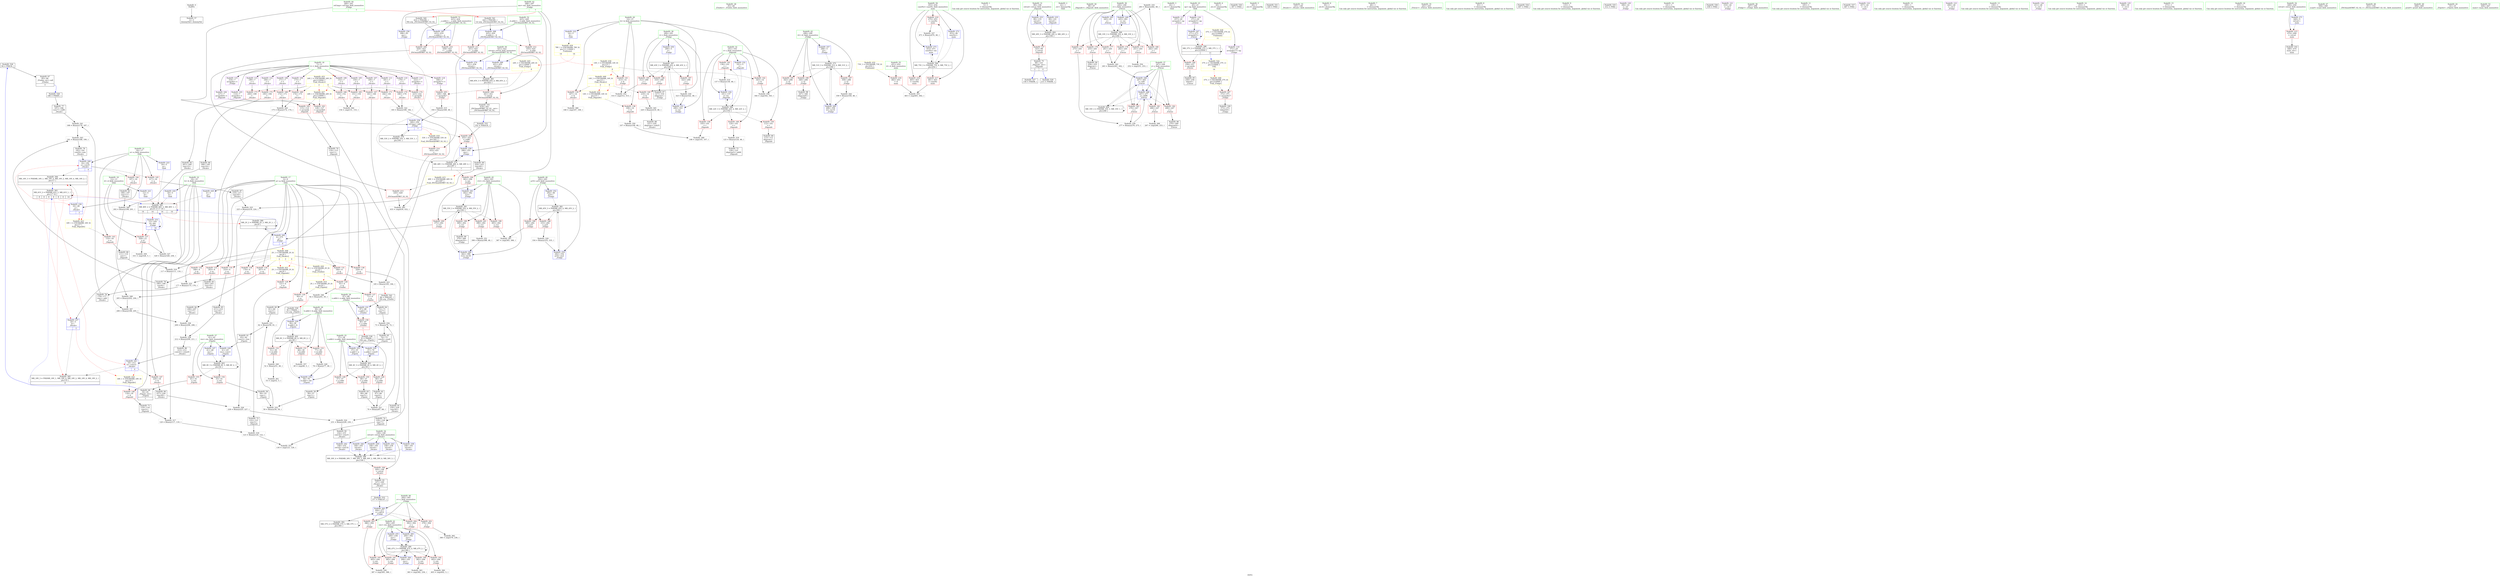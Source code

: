 digraph "SVFG" {
	label="SVFG";

	Node0x5611ca1c5cb0 [shape=record,color=grey,label="{NodeID: 0\nNullPtr}"];
	Node0x5611ca1c5cb0 -> Node0x5611ca1ef620[style=solid];
	Node0x5611c9e07820 [shape=record,color=black,label="{NodeID: 526\n94 = PHI(34, )\n}"];
	Node0x5611c9e07820 -> Node0x5611ca1efe70[style=solid];
	Node0x5611ca203fb0 [shape=record,color=grey,label="{NodeID: 360\n403 = cmp(402, 5, )\n}"];
	Node0x5611ca1f17a0 [shape=record,color=red,label="{NodeID: 194\n362\<--296\n\<--mx\n_Z3algv\n}"];
	Node0x5611ca1f17a0 -> Node0x5611ca1fcd00[style=solid];
	Node0x5611ca1ee240 [shape=record,color=purple,label="{NodeID: 111\n181\<--7\n\<--t\n_Z4calcv\n}"];
	Node0x5611ca1ee240 -> Node0x5611ca1f6320[style=solid];
	Node0x5611ca1eccc0 [shape=record,color=green,label="{NodeID: 28\n83\<--84\n_Z3odwi\<--_Z3odwi_field_insensitive\n}"];
	Node0x5611ca1f2e90 [shape=record,color=blue,label="{NodeID: 222\n14\<--5\nk\<--\nGlob }"];
	Node0x5611ca1f2e90 -> Node0x5611ca222520[style=dashed];
	Node0x5611ca1f4920 [shape=record,color=red,label="{NodeID: 139\n167\<--14\n\<--k\n_Z4calcv\n}"];
	Node0x5611ca1f4920 -> Node0x5611ca2048b0[style=solid];
	Node0x5611ca1ef550 [shape=record,color=green,label="{NodeID: 56\n453\<--454\ncaseNo\<--caseNo_field_insensitive\nmain\n}"];
	Node0x5611ca1ef550 -> Node0x5611ca1f2a50[style=solid];
	Node0x5611ca1ef550 -> Node0x5611ca1f2b20[style=solid];
	Node0x5611ca1ef550 -> Node0x5611ca1f2bf0[style=solid];
	Node0x5611ca1ef550 -> Node0x5611ca1fd5f0[style=solid];
	Node0x5611ca1ef550 -> Node0x5611ca1fd6c0[style=solid];
	Node0x5611ca221130 [shape=record,color=yellow,style=double,label="{NodeID: 416\n53V_1 = ENCHI(MR_53V_0)\npts\{301 \}\nFun[_ZSt3maxIiERKT_S2_S2_]}"];
	Node0x5611ca221130 -> Node0x5611ca1f27e0[style=dashed];
	Node0x5611ca201730 [shape=record,color=grey,label="{NodeID: 333\n177 = Binary(175, 176, )\n}"];
	Node0x5611ca201730 -> Node0x5611ca1f05c0[style=solid];
	Node0x5611ca1fc410 [shape=record,color=blue,label="{NodeID: 250\n290\<--5\ni\<--\n_Z3algv\n}"];
	Node0x5611ca1fc410 -> Node0x5611ca21ccb0[style=dashed];
	Node0x5611ca1f5fe0 [shape=record,color=red,label="{NodeID: 167\n161\<--160\n\<--\n_Z4calcv\n}"];
	Node0x5611ca1f5fe0 -> Node0x5611ca1fba50[style=solid];
	Node0x5611ca1f0c40 [shape=record,color=black,label="{NodeID: 84\n208\<--207\nconv17\<--\n_Z4calcv\n}"];
	Node0x5611ca1f0c40 -> Node0x5611ca201bb0[style=solid];
	Node0x5611ca1eac90 [shape=record,color=green,label="{NodeID: 1\n5\<--1\n\<--dummyObj\nCan only get source location for instruction, argument, global var or function.}"];
	Node0x5611ca2411f0 [shape=record,color=black,label="{NodeID: 527\n158 = PHI(98, )\n}"];
	Node0x5611ca204130 [shape=record,color=grey,label="{NodeID: 361\n53 = cmp(52, 5, )\n}"];
	Node0x5611ca1f1870 [shape=record,color=red,label="{NodeID: 195\n342\<--298\n\<--i2\n_Z3algv\n}"];
	Node0x5611ca1f1870 -> Node0x5611ca203cb0[style=solid];
	Node0x5611ca1ee310 [shape=record,color=purple,label="{NodeID: 112\n194\<--7\n\<--t\n_Z4calcv\n}"];
	Node0x5611ca1ee310 -> Node0x5611ca1f63f0[style=solid];
	Node0x5611ca1ecdc0 [shape=record,color=green,label="{NodeID: 29\n87\<--88\nx.addr\<--x.addr_field_insensitive\n_Z3odwi\n}"];
	Node0x5611ca1ecdc0 -> Node0x5611ca1f56f0[style=solid];
	Node0x5611ca1ecdc0 -> Node0x5611ca1fb4e0[style=solid];
	Node0x5611ca1f9140 [shape=record,color=black,label="{NodeID: 389\nMR_2V_2 = PHI(MR_2V_3, MR_2V_1, )\npts\{6 \}\n|{|<s2>14}}"];
	Node0x5611ca1f9140 -> Node0x5611ca1fcdd0[style=dashed];
	Node0x5611ca1f9140 -> Node0x5611ca1f9140[style=dashed];
	Node0x5611ca1f9140:s2 -> Node0x5611ca1f7d40[style=dashed,color=blue];
	Node0x5611ca1f2f90 [shape=record,color=blue,label="{NodeID: 223\n16\<--5\na\<--\nGlob }"];
	Node0x5611ca1f2f90 -> Node0x5611ca1f7d40[style=dashed];
	Node0x5611ca1f49f0 [shape=record,color=red,label="{NodeID: 140\n219\<--14\n\<--k\n_Z4calcv\n}"];
	Node0x5611ca1f49f0 -> Node0x5611ca202930[style=solid];
	Node0x5611ca1ef620 [shape=record,color=black,label="{NodeID: 57\n2\<--3\ndummyVal\<--dummyVal\n}"];
	Node0x5611ca2018b0 [shape=record,color=grey,label="{NodeID: 334\n73 = Binary(70, 72, )\n}"];
	Node0x5611ca2018b0 -> Node0x5611ca1efcd0[style=solid];
	Node0x5611ca1fc4e0 [shape=record,color=blue,label="{NodeID: 251\n290\<--323\ni\<--inc\n_Z3algv\n}"];
	Node0x5611ca1fc4e0 -> Node0x5611ca21ccb0[style=dashed];
	Node0x5611ca1f60b0 [shape=record,color=red,label="{NodeID: 168\n172\<--171\n\<--\n_Z4calcv\n}"];
	Node0x5611ca1f60b0 -> Node0x5611ca2003b0[style=solid];
	Node0x5611ca1f0d10 [shape=record,color=black,label="{NodeID: 85\n211\<--210\nconv19\<--\n_Z4calcv\n}"];
	Node0x5611ca1f0d10 -> Node0x5611ca201eb0[style=solid];
	Node0x5611ca1ead20 [shape=record,color=green,label="{NodeID: 2\n22\<--1\n.str\<--dummyObj\nGlob }"];
	Node0x5611ca2412c0 [shape=record,color=black,label="{NodeID: 528\n186 = PHI(85, )\n}"];
	Node0x5611ca2412c0 -> Node0x5611ca1f0690[style=solid];
	Node0x5611ca223380 [shape=record,color=yellow,style=double,label="{NodeID: 445\n24V_1 = ENCHI(MR_24V_0)\npts\{110000 \}\nFun[_Z3algv]|{|<s1>8}}"];
	Node0x5611ca223380 -> Node0x5611ca1f2090[style=dashed];
	Node0x5611ca223380:s1 -> Node0x5611ca223ab0[style=dashed,color=red];
	Node0x5611ca2042b0 [shape=record,color=grey,label="{NodeID: 362\n380 = cmp(379, 236, )\n}"];
	Node0x5611ca1f1940 [shape=record,color=red,label="{NodeID: 196\n346\<--298\n\<--i2\n_Z3algv\n}"];
	Node0x5611ca1f1940 -> Node0x5611ca1ee7d0[style=solid];
	Node0x5611ca1ee3e0 [shape=record,color=purple,label="{NodeID: 113\n199\<--7\n\<--t\n_Z4calcv\n}"];
	Node0x5611ca1ee3e0 -> Node0x5611ca1f64c0[style=solid];
	Node0x5611ca1ece90 [shape=record,color=green,label="{NodeID: 30\n96\<--97\n_Z4goodv\<--_Z4goodv_field_insensitive\n}"];
	Node0x5611ca1f9230 [shape=record,color=black,label="{NodeID: 390\nMR_47V_3 = PHI(MR_47V_4, MR_47V_2, )\npts\{295 \}\n}"];
	Node0x5611ca1f9230 -> Node0x5611ca1f7290[style=dashed];
	Node0x5611ca1f9230 -> Node0x5611ca1f7360[style=dashed];
	Node0x5611ca1f9230 -> Node0x5611ca1f1600[style=dashed];
	Node0x5611ca1f9230 -> Node0x5611ca1f16d0[style=dashed];
	Node0x5611ca1f9230 -> Node0x5611ca1fcf70[style=dashed];
	Node0x5611ca1f9230 -> Node0x5611ca1fd040[style=dashed];
	Node0x5611ca1f9230 -> Node0x5611ca1f9230[style=dashed];
	Node0x5611ca1f3090 [shape=record,color=blue,label="{NodeID: 224\n18\<--5\nb\<--\nGlob }"];
	Node0x5611ca1f3090 -> Node0x5611ca1f7d40[style=dashed];
	Node0x5611ca1f4ac0 [shape=record,color=red,label="{NodeID: 141\n313\<--14\n\<--k\n_Z3algv\n}"];
	Node0x5611ca1f4ac0 -> Node0x5611ca2033b0[style=solid];
	Node0x5611ca1ef720 [shape=record,color=black,label="{NodeID: 58\n56\<--55\nconv\<--\n_Z3potii\n}"];
	Node0x5611ca1ef720 -> Node0x5611ca2015b0[style=solid];
	Node0x5611ca201a30 [shape=record,color=grey,label="{NodeID: 335\n283 = Binary(282, 46, )\n}"];
	Node0x5611ca201a30 -> Node0x5611ca1fc340[style=solid];
	Node0x5611ca1fc5b0 [shape=record,color=blue,label="{NodeID: 252\n292\<--46\np10\<--\n_Z3algv\n}"];
	Node0x5611ca1fc5b0 -> Node0x5611ca2161b0[style=dashed];
	Node0x5611ca1f6180 [shape=record,color=red,label="{NodeID: 169\n174\<--173\n\<--\n_Z4calcv\n}"];
	Node0x5611ca1f6180 -> Node0x5611ca2003b0[style=solid];
	Node0x5611ca1f0de0 [shape=record,color=black,label="{NodeID: 86\n213\<--212\nconv21\<--rem20\n_Z4calcv\n}"];
	Node0x5611ca1f0de0 -> Node0x5611ca1fbcc0[style=solid];
	Node0x5611ca1eafd0 [shape=record,color=green,label="{NodeID: 3\n24\<--1\n.str.1\<--dummyObj\nGlob }"];
	Node0x5611ca241430 [shape=record,color=black,label="{NodeID: 529\n215 = PHI(98, )\n}"];
	Node0x5611ca223460 [shape=record,color=yellow,style=double,label="{NodeID: 446\n37V_1 = ENCHI(MR_37V_0)\npts\{210000 \}\nFun[_Z3algv]}"];
	Node0x5611ca223460 -> Node0x5611ca1f2230[style=dashed];
	Node0x5611ca204430 [shape=record,color=grey,label="{NodeID: 363\n383 = cmp(382, 236, )\n}"];
	Node0x5611ca1f1a10 [shape=record,color=red,label="{NodeID: 197\n358\<--298\n\<--i2\n_Z3algv\n}"];
	Node0x5611ca1f1a10 -> Node0x5611ca2027b0[style=solid];
	Node0x5611ca1ee4b0 [shape=record,color=purple,label="{NodeID: 114\n222\<--7\narrayidx\<--t\n_Z4calcv\n}"];
	Node0x5611ca1ee4b0 -> Node0x5611ca1f6590[style=solid];
	Node0x5611ca1ecf90 [shape=record,color=green,label="{NodeID: 31\n99\<--100\nretval\<--retval_field_insensitive\n_Z4goodv\n}"];
	Node0x5611ca1ecf90 -> Node0x5611ca1f57c0[style=solid];
	Node0x5611ca1ecf90 -> Node0x5611ca1fb640[style=solid];
	Node0x5611ca1ecf90 -> Node0x5611ca1fb7e0[style=solid];
	Node0x5611ca1f9320 [shape=record,color=black,label="{NodeID: 391\nMR_55V_3 = PHI(MR_55V_4, MR_55V_2, )\npts\{303 \}\n}"];
	Node0x5611ca1f9320 -> Node0x5611ca1f1ae0[style=dashed];
	Node0x5611ca1f9320 -> Node0x5611ca1f1bb0[style=dashed];
	Node0x5611ca1f9320 -> Node0x5611ca1f1c80[style=dashed];
	Node0x5611ca1f9320 -> Node0x5611ca1f1d50[style=dashed];
	Node0x5611ca1f9320 -> Node0x5611ca1fd110[style=dashed];
	Node0x5611ca1f3190 [shape=record,color=blue,label="{NodeID: 225\n37\<--35\na.addr\<--a\n_Z3potii\n}"];
	Node0x5611ca1f3190 -> Node0x5611ca21e0b0[style=dashed];
	Node0x5611ca1f4b90 [shape=record,color=red,label="{NodeID: 142\n343\<--14\n\<--k\n_Z3algv\n}"];
	Node0x5611ca1f4b90 -> Node0x5611ca203cb0[style=solid];
	Node0x5611ca1ef7f0 [shape=record,color=black,label="{NodeID: 59\n58\<--57\nconv1\<--\n_Z3potii\n}"];
	Node0x5611ca1ef7f0 -> Node0x5611ca2015b0[style=solid];
	Node0x5611ca201bb0 [shape=record,color=grey,label="{NodeID: 336\n209 = Binary(206, 208, )\n}"];
	Node0x5611ca201bb0 -> Node0x5611ca201eb0[style=solid];
	Node0x5611ca1fc680 [shape=record,color=blue,label="{NodeID: 253\n12\<--329\nd\<--dec\n_Z3algv\n|{|<s2>14}}"];
	Node0x5611ca1fc680 -> Node0x5611ca1f4780[style=dashed];
	Node0x5611ca1fc680 -> Node0x5611ca1fc680[style=dashed];
	Node0x5611ca1fc680:s2 -> Node0x5611ca1f7d40[style=dashed,color=blue];
	Node0x5611ca1f6250 [shape=record,color=red,label="{NodeID: 170\n180\<--179\n\<--\n_Z4calcv\n}"];
	Node0x5611ca1f6250 -> Node0x5611ca2006b0[style=solid];
	Node0x5611ca1f0eb0 [shape=record,color=black,label="{NodeID: 87\n218\<--217\nconv24\<--\n_Z4calcv\n}"];
	Node0x5611ca1f0eb0 -> Node0x5611ca200b30[style=solid];
	Node0x5611ca1eb060 [shape=record,color=green,label="{NodeID: 4\n26\<--1\n.str.2\<--dummyObj\nGlob }"];
	Node0x5611ca241540 [shape=record,color=black,label="{NodeID: 530\n307 = PHI()\n}"];
	Node0x5611ca2045b0 [shape=record,color=grey,label="{NodeID: 364\n154 = cmp(151, 153, )\n}"];
	Node0x5611ca1f1ae0 [shape=record,color=red,label="{NodeID: 198\n365\<--302\n\<--i12\n_Z3algv\n}"];
	Node0x5611ca1f1ae0 -> Node0x5611ca204a30[style=solid];
	Node0x5611ca1f3620 [shape=record,color=purple,label="{NodeID: 115\n318\<--7\narrayidx\<--t\n_Z3algv\n}"];
	Node0x5611ca1ed060 [shape=record,color=green,label="{NodeID: 32\n101\<--102\ni\<--i_field_insensitive\n_Z4goodv\n}"];
	Node0x5611ca1ed060 -> Node0x5611ca1f5890[style=solid];
	Node0x5611ca1ed060 -> Node0x5611ca1f5960[style=solid];
	Node0x5611ca1ed060 -> Node0x5611ca1f5a30[style=solid];
	Node0x5611ca1ed060 -> Node0x5611ca1f5b00[style=solid];
	Node0x5611ca1ed060 -> Node0x5611ca1fb570[style=solid];
	Node0x5611ca1ed060 -> Node0x5611ca1fb710[style=solid];
	Node0x5611ca21b3e0 [shape=record,color=black,label="{NodeID: 392\nMR_57V_2 = PHI(MR_57V_3, MR_57V_1, )\npts\{305 \}\n}"];
	Node0x5611ca21b3e0 -> Node0x5611ca1fcea0[style=dashed];
	Node0x5611ca21b3e0 -> Node0x5611ca21b3e0[style=dashed];
	Node0x5611ca1f3260 [shape=record,color=blue,label="{NodeID: 226\n39\<--36\nb.addr\<--b\n_Z3potii\n}"];
	Node0x5611ca1f3260 -> Node0x5611ca21e5b0[style=dashed];
	Node0x5611ca1f4c60 [shape=record,color=red,label="{NodeID: 143\n110\<--16\n\<--a\n_Z4goodv\n}"];
	Node0x5611ca1f4c60 -> Node0x5611ca1eff40[style=solid];
	Node0x5611ca1ef8c0 [shape=record,color=black,label="{NodeID: 60\n61\<--60\nconv2\<--\n_Z3potii\n}"];
	Node0x5611ca1ef8c0 -> Node0x5611ca201430[style=solid];
	Node0x5611ca212480 [shape=record,color=yellow,style=double,label="{NodeID: 420\n2V_1 = ENCHI(MR_2V_0)\npts\{6 \}\nFun[_Z3odwi]|{|<s1>1}}"];
	Node0x5611ca212480 -> Node0x5611ca1f4030[style=dashed];
	Node0x5611ca212480:s1 -> Node0x5611ca220b90[style=dashed,color=red];
	Node0x5611ca201d30 [shape=record,color=grey,label="{NodeID: 337\n471 = Binary(470, 46, )\n}"];
	Node0x5611ca201d30 -> Node0x5611ca1fd6c0[style=solid];
	Node0x5611ca1fc750 [shape=record,color=blue,label="{NodeID: 254\n292\<--334\np10\<--mul\n_Z3algv\n}"];
	Node0x5611ca1fc750 -> Node0x5611ca2161b0[style=dashed];
	Node0x5611ca1f6320 [shape=record,color=red,label="{NodeID: 171\n182\<--181\n\<--\n_Z4calcv\n}"];
	Node0x5611ca1f6320 -> Node0x5611ca2006b0[style=solid];
	Node0x5611ca1f0f80 [shape=record,color=black,label="{NodeID: 88\n221\<--220\nidxprom\<--sub25\n_Z4calcv\n}"];
	Node0x5611ca1eb0f0 [shape=record,color=green,label="{NodeID: 5\n28\<--1\n.str.3\<--dummyObj\nGlob }"];
	Node0x5611ca241610 [shape=record,color=black,label="{NodeID: 531\n320 = PHI()\n}"];
	Node0x5611ca223620 [shape=record,color=yellow,style=double,label="{NodeID: 448\n2V_1 = ENCHI(MR_2V_0)\npts\{6 \}\nFun[_Z4calcv]|{|<s7>2|<s8>3|<s9>4}}"];
	Node0x5611ca223620 -> Node0x5611ca1f41d0[style=dashed];
	Node0x5611ca223620 -> Node0x5611ca1f42a0[style=dashed];
	Node0x5611ca223620 -> Node0x5611ca1f4370[style=dashed];
	Node0x5611ca223620 -> Node0x5611ca1f4440[style=dashed];
	Node0x5611ca223620 -> Node0x5611ca1f4510[style=dashed];
	Node0x5611ca223620 -> Node0x5611ca1f45e0[style=dashed];
	Node0x5611ca223620 -> Node0x5611ca1f46b0[style=dashed];
	Node0x5611ca223620:s7 -> Node0x5611ca212560[style=dashed,color=red];
	Node0x5611ca223620:s8 -> Node0x5611ca212480[style=dashed,color=red];
	Node0x5611ca223620:s9 -> Node0x5611ca212560[style=dashed,color=red];
	Node0x5611ca204730 [shape=record,color=grey,label="{NodeID: 365\n433 = cmp(430, 432, )\n}"];
	Node0x5611ca1f1bb0 [shape=record,color=red,label="{NodeID: 199\n369\<--302\n\<--i12\n_Z3algv\n}"];
	Node0x5611ca1f1bb0 -> Node0x5611ca1ee8a0[style=solid];
	Node0x5611ca1f36b0 [shape=record,color=purple,label="{NodeID: 116\n348\<--7\narrayidx7\<--t\n_Z3algv\n}"];
	Node0x5611ca1f36b0 -> Node0x5611ca1f2090[style=solid];
	Node0x5611ca1ed130 [shape=record,color=green,label="{NodeID: 33\n145\<--146\n_Z4calcv\<--_Z4calcv_field_insensitive\n}"];
	Node0x5611ca21b8b0 [shape=record,color=black,label="{NodeID: 393\nMR_61V_2 = PHI(MR_61V_3, MR_61V_1, )\npts\{17 19 \}\n|{|<s1>8|<s2>8|<s3>8|<s4>8|<s5>8|<s6>8|<s7>14}}"];
	Node0x5611ca21b8b0 -> Node0x5611ca21b8b0[style=dashed];
	Node0x5611ca21b8b0:s1 -> Node0x5611ca1fb8b0[style=dashed,color=red];
	Node0x5611ca21b8b0:s2 -> Node0x5611ca1fb980[style=dashed,color=red];
	Node0x5611ca21b8b0:s3 -> Node0x5611ca1fbbf0[style=dashed,color=red];
	Node0x5611ca21b8b0:s4 -> Node0x5611ca1fbcc0[style=dashed,color=red];
	Node0x5611ca21b8b0:s5 -> Node0x5611ca21bdb0[style=dashed,color=red];
	Node0x5611ca21b8b0:s6 -> Node0x5611ca21c2b0[style=dashed,color=red];
	Node0x5611ca21b8b0:s7 -> Node0x5611ca1f7d40[style=dashed,color=blue];
	Node0x5611ca1f3330 [shape=record,color=blue,label="{NodeID: 227\n41\<--46\nres\<--\n_Z3potii\n}"];
	Node0x5611ca1f3330 -> Node0x5611ca21eab0[style=dashed];
	Node0x5611ca1f4d30 [shape=record,color=red,label="{NodeID: 144\n197\<--16\n\<--a\n_Z4calcv\n}"];
	Node0x5611ca1f4d30 -> Node0x5611ca1f09d0[style=solid];
	Node0x5611ca1ef990 [shape=record,color=black,label="{NodeID: 61\n63\<--62\nconv3\<--rem\n_Z3potii\n}"];
	Node0x5611ca1ef990 -> Node0x5611ca1f3400[style=solid];
	Node0x5611ca212560 [shape=record,color=yellow,style=double,label="{NodeID: 421\n2V_1 = ENCHI(MR_2V_0)\npts\{6 \}\nFun[_Z4goodv]}"];
	Node0x5611ca212560 -> Node0x5611ca1f4100[style=dashed];
	Node0x5611ca201eb0 [shape=record,color=grey,label="{NodeID: 338\n212 = Binary(209, 211, )\n}"];
	Node0x5611ca201eb0 -> Node0x5611ca1f0de0[style=solid];
	Node0x5611ca1fc820 [shape=record,color=blue,label="{NodeID: 255\n294\<--236\nres\<--\n_Z3algv\n}"];
	Node0x5611ca1fc820 -> Node0x5611ca1f9230[style=dashed];
	Node0x5611ca1f63f0 [shape=record,color=red,label="{NodeID: 172\n195\<--194\n\<--\n_Z4calcv\n}"];
	Node0x5611ca1f63f0 -> Node0x5611ca1f0900[style=solid];
	Node0x5611ca1f1050 [shape=record,color=black,label="{NodeID: 89\n224\<--223\nconv26\<--\n_Z4calcv\n}"];
	Node0x5611ca1f1050 -> Node0x5611ca200b30[style=solid];
	Node0x5611ca1eb180 [shape=record,color=green,label="{NodeID: 6\n30\<--1\n.str.4\<--dummyObj\nGlob }"];
	Node0x5611ca2416e0 [shape=record,color=black,label="{NodeID: 532\n352 = PHI(418, )\n}"];
	Node0x5611ca2416e0 -> Node0x5611ca1f2160[style=solid];
	Node0x5611ca223730 [shape=record,color=yellow,style=double,label="{NodeID: 449\n14V_1 = ENCHI(MR_14V_0)\npts\{15 \}\nFun[_Z4calcv]|{|<s2>2|<s3>4}}"];
	Node0x5611ca223730 -> Node0x5611ca1f4920[style=dashed];
	Node0x5611ca223730 -> Node0x5611ca1f49f0[style=dashed];
	Node0x5611ca223730:s2 -> Node0x5611ca212670[style=dashed,color=red];
	Node0x5611ca223730:s3 -> Node0x5611ca212670[style=dashed,color=red];
	Node0x5611ca2048b0 [shape=record,color=grey,label="{NodeID: 366\n168 = cmp(167, 169, )\n}"];
	Node0x5611ca1f1c80 [shape=record,color=red,label="{NodeID: 200\n375\<--302\n\<--i12\n_Z3algv\n}"];
	Node0x5611ca1f1c80 -> Node0x5611ca1fcdd0[style=solid];
	Node0x5611ca1f3740 [shape=record,color=purple,label="{NodeID: 117\n257\<--20\narrayidx\<--np\n_Z3erav\n}"];
	Node0x5611ca1f3740 -> Node0x5611ca1f6db0[style=solid];
	Node0x5611ca1ed230 [shape=record,color=green,label="{NodeID: 34\n148\<--149\nretval\<--retval_field_insensitive\n_Z4calcv\n}"];
	Node0x5611ca1ed230 -> Node0x5611ca1f5d70[style=solid];
	Node0x5611ca1ed230 -> Node0x5611ca1fba50[style=solid];
	Node0x5611ca1ed230 -> Node0x5611ca1fbb20[style=solid];
	Node0x5611ca1ed230 -> Node0x5611ca1fbd90[style=solid];
	Node0x5611ca1ed230 -> Node0x5611ca1fbe60[style=solid];
	Node0x5611ca1ed230 -> Node0x5611ca1fbf30[style=solid];
	Node0x5611ca21bdb0 [shape=record,color=black,label="{NodeID: 394\nMR_16V_3 = PHI(MR_16V_1, MR_16V_4, MR_16V_2, MR_16V_4, MR_16V_2, )\npts\{17 \}\n|{<s0>8}}"];
	Node0x5611ca21bdb0:s0 -> Node0x5611ca21b8b0[style=dashed,color=blue];
	Node0x5611ca1f3400 [shape=record,color=blue,label="{NodeID: 228\n41\<--63\nres\<--conv3\n_Z3potii\n}"];
	Node0x5611ca1f3400 -> Node0x5611ca21eab0[style=dashed];
	Node0x5611ca1f4e00 [shape=record,color=red,label="{NodeID: 145\n217\<--16\n\<--a\n_Z4calcv\n}"];
	Node0x5611ca1f4e00 -> Node0x5611ca1f0eb0[style=solid];
	Node0x5611ca1efa60 [shape=record,color=black,label="{NodeID: 62\n67\<--66\nconv4\<--\n_Z3potii\n}"];
	Node0x5611ca1efa60 -> Node0x5611ca200530[style=solid];
	Node0x5611ca212670 [shape=record,color=yellow,style=double,label="{NodeID: 422\n14V_1 = ENCHI(MR_14V_0)\npts\{15 \}\nFun[_Z4goodv]}"];
	Node0x5611ca212670 -> Node0x5611ca1f4850[style=dashed];
	Node0x5611ca202030 [shape=record,color=grey,label="{NodeID: 339\n277 = Binary(276, 275, )\n}"];
	Node0x5611ca202030 -> Node0x5611ca1fc270[style=solid];
	Node0x5611ca1fc8f0 [shape=record,color=blue,label="{NodeID: 256\n296\<--93\nmx\<--\n_Z3algv\n}"];
	Node0x5611ca1fc8f0 -> Node0x5611ca2139b0[style=dashed];
	Node0x5611ca1f64c0 [shape=record,color=red,label="{NodeID: 173\n200\<--199\n\<--\n_Z4calcv\n}"];
	Node0x5611ca1f64c0 -> Node0x5611ca1f0aa0[style=solid];
	Node0x5611ca1f1120 [shape=record,color=black,label="{NodeID: 90\n227\<--226\nconv28\<--\n_Z4calcv\n}"];
	Node0x5611ca1f1120 -> Node0x5611ca200cb0[style=solid];
	Node0x5611ca1eb9c0 [shape=record,color=green,label="{NodeID: 7\n46\<--1\n\<--dummyObj\nCan only get source location for instruction, argument, global var or function.}"];
	Node0x5611ca2418b0 [shape=record,color=black,label="{NodeID: 533\n377 = PHI(147, )\n}"];
	Node0x5611ca2418b0 -> Node0x5611ca1fcea0[style=solid];
	Node0x5611ca204a30 [shape=record,color=grey,label="{NodeID: 367\n367 = cmp(365, 366, )\n}"];
	Node0x5611ca1f1d50 [shape=record,color=red,label="{NodeID: 201\n398\<--302\n\<--i12\n_Z3algv\n}"];
	Node0x5611ca1f1d50 -> Node0x5611ca203230[style=solid];
	Node0x5611ca1f3810 [shape=record,color=purple,label="{NodeID: 118\n271\<--20\narrayidx5\<--np\n_Z3erav\n}"];
	Node0x5611ca1f3810 -> Node0x5611ca1fc1a0[style=solid];
	Node0x5611ca1ed300 [shape=record,color=green,label="{NodeID: 35\n242\<--243\n_Z3erav\<--_Z3erav_field_insensitive\n}"];
	Node0x5611ca21c2b0 [shape=record,color=black,label="{NodeID: 395\nMR_18V_3 = PHI(MR_18V_1, MR_18V_4, MR_18V_2, MR_18V_4, MR_18V_2, )\npts\{19 \}\n|{<s0>8}}"];
	Node0x5611ca21c2b0:s0 -> Node0x5611ca21b8b0[style=dashed,color=blue];
	Node0x5611ca1f34d0 [shape=record,color=blue,label="{NodeID: 229\n37\<--74\na.addr\<--conv9\n_Z3potii\n}"];
	Node0x5611ca1f34d0 -> Node0x5611ca21e0b0[style=dashed];
	Node0x5611ca1f4ed0 [shape=record,color=red,label="{NodeID: 146\n118\<--18\n\<--b\n_Z4goodv\n}"];
	Node0x5611ca1f4ed0 -> Node0x5611ca1f01b0[style=solid];
	Node0x5611ca1efb30 [shape=record,color=black,label="{NodeID: 63\n69\<--68\nconv5\<--\n_Z3potii\n}"];
	Node0x5611ca1efb30 -> Node0x5611ca200530[style=solid];
	Node0x5611ca212750 [shape=record,color=yellow,style=double,label="{NodeID: 423\n16V_1 = ENCHI(MR_16V_0)\npts\{17 \}\nFun[_Z4goodv]}"];
	Node0x5611ca212750 -> Node0x5611ca1f4c60[style=dashed];
	Node0x5611ca2021b0 [shape=record,color=grey,label="{NodeID: 340\n52 = Binary(51, 46, )\n}"];
	Node0x5611ca2021b0 -> Node0x5611ca204130[style=solid];
	Node0x5611ca1fc9c0 [shape=record,color=blue,label="{NodeID: 257\n298\<--5\ni2\<--\n_Z3algv\n}"];
	Node0x5611ca1fc9c0 -> Node0x5611ca213eb0[style=dashed];
	Node0x5611ca1f6590 [shape=record,color=red,label="{NodeID: 174\n223\<--222\n\<--arrayidx\n_Z4calcv\n}"];
	Node0x5611ca1f6590 -> Node0x5611ca1f1050[style=solid];
	Node0x5611ca1f11f0 [shape=record,color=black,label="{NodeID: 91\n230\<--229\nconv30\<--\n_Z4calcv\n}"];
	Node0x5611ca1f11f0 -> Node0x5611ca2009b0[style=solid];
	Node0x5611ca1eba50 [shape=record,color=green,label="{NodeID: 8\n93\<--1\n\<--dummyObj\nCan only get source location for instruction, argument, global var or function.}"];
	Node0x5611ca241b70 [shape=record,color=black,label="{NodeID: 534\n407 = PHI()\n}"];
	Node0x5611ca204bb0 [shape=record,color=grey,label="{NodeID: 368\n108 = cmp(105, 107, )\n}"];
	Node0x5611ca1f1e20 [shape=record,color=red,label="{NodeID: 202\n379\<--304\n\<--c\n_Z3algv\n}"];
	Node0x5611ca1f1e20 -> Node0x5611ca2042b0[style=solid];
	Node0x5611ca1f38e0 [shape=record,color=purple,label="{NodeID: 119\n371\<--20\narrayidx17\<--np\n_Z3algv\n}"];
	Node0x5611ca1f38e0 -> Node0x5611ca1f2230[style=solid];
	Node0x5611ca1ed400 [shape=record,color=green,label="{NodeID: 36\n245\<--246\ni\<--i_field_insensitive\n_Z3erav\n}"];
	Node0x5611ca1ed400 -> Node0x5611ca1f6660[style=solid];
	Node0x5611ca1ed400 -> Node0x5611ca1f6730[style=solid];
	Node0x5611ca1ed400 -> Node0x5611ca1f6800[style=solid];
	Node0x5611ca1ed400 -> Node0x5611ca1f68d0[style=solid];
	Node0x5611ca1ed400 -> Node0x5611ca1f69a0[style=solid];
	Node0x5611ca1ed400 -> Node0x5611ca1f6a70[style=solid];
	Node0x5611ca1ed400 -> Node0x5611ca1fc000[style=solid];
	Node0x5611ca1ed400 -> Node0x5611ca1fc340[style=solid];
	Node0x5611ca21c7b0 [shape=record,color=black,label="{NodeID: 396\nMR_30V_4 = PHI(MR_30V_7, MR_30V_5, MR_30V_2, MR_30V_6, MR_30V_3, )\npts\{149 \}\n}"];
	Node0x5611ca21c7b0 -> Node0x5611ca1f5d70[style=dashed];
	Node0x5611ca1fb450 [shape=record,color=blue,label="{NodeID: 230\n39\<--78\nb.addr\<--shr\n_Z3potii\n}"];
	Node0x5611ca1fb450 -> Node0x5611ca21e5b0[style=dashed];
	Node0x5611ca1f4fa0 [shape=record,color=red,label="{NodeID: 147\n226\<--18\n\<--b\n_Z4calcv\n}"];
	Node0x5611ca1f4fa0 -> Node0x5611ca1f1120[style=solid];
	Node0x5611ca1efc00 [shape=record,color=black,label="{NodeID: 64\n72\<--71\nconv7\<--\n_Z3potii\n}"];
	Node0x5611ca1efc00 -> Node0x5611ca2018b0[style=solid];
	Node0x5611ca212830 [shape=record,color=yellow,style=double,label="{NodeID: 424\n18V_1 = ENCHI(MR_18V_0)\npts\{19 \}\nFun[_Z4goodv]}"];
	Node0x5611ca212830 -> Node0x5611ca1f4ed0[style=dashed];
	Node0x5611ca202330 [shape=record,color=grey,label="{NodeID: 341\n188 = Binary(178, 187, )\n}"];
	Node0x5611ca202330 -> Node0x5611ca202630[style=solid];
	Node0x5611ca1fca90 [shape=record,color=blue,label="{NodeID: 258\n300\<--350\nref.tmp\<--add\n_Z3algv\n|{|<s2>7}}"];
	Node0x5611ca1fca90 -> Node0x5611ca1f2160[style=dashed];
	Node0x5611ca1fca90 -> Node0x5611ca2143b0[style=dashed];
	Node0x5611ca1fca90:s2 -> Node0x5611ca221130[style=dashed,color=red];
	Node0x5611ca1f6660 [shape=record,color=red,label="{NodeID: 175\n251\<--245\n\<--i\n_Z3erav\n}"];
	Node0x5611ca1f6660 -> Node0x5611ca2036b0[style=solid];
	Node0x5611ca1f12c0 [shape=record,color=black,label="{NodeID: 92\n232\<--231\nconv32\<--rem31\n_Z4calcv\n}"];
	Node0x5611ca1f12c0 -> Node0x5611ca1fbd90[style=solid];
	Node0x5611ca1ebb10 [shape=record,color=green,label="{NodeID: 9\n133\<--1\n\<--dummyObj\nCan only get source location for instruction, argument, global var or function.}"];
	Node0x5611ca241c40 [shape=record,color=black,label="{NodeID: 535\n412 = PHI()\n}"];
	Node0x5611ca204d30 [shape=record,color=grey,label="{NodeID: 369\n267 = cmp(266, 253, )\n}"];
	Node0x5611ca1f1ef0 [shape=record,color=red,label="{NodeID: 203\n386\<--304\n\<--c\n_Z3algv\n}"];
	Node0x5611ca1f1ef0 -> Node0x5611ca2039b0[style=solid];
	Node0x5611ca1f39b0 [shape=record,color=purple,label="{NodeID: 120\n306\<--22\n\<--.str\n_Z3algv\n}"];
	Node0x5611ca1ed4d0 [shape=record,color=green,label="{NodeID: 37\n247\<--248\nj\<--j_field_insensitive\n_Z3erav\n}"];
	Node0x5611ca1ed4d0 -> Node0x5611ca1f6b40[style=solid];
	Node0x5611ca1ed4d0 -> Node0x5611ca1f6c10[style=solid];
	Node0x5611ca1ed4d0 -> Node0x5611ca1f6ce0[style=solid];
	Node0x5611ca1ed4d0 -> Node0x5611ca1fc0d0[style=solid];
	Node0x5611ca1ed4d0 -> Node0x5611ca1fc270[style=solid];
	Node0x5611ca21ccb0 [shape=record,color=black,label="{NodeID: 397\nMR_43V_3 = PHI(MR_43V_4, MR_43V_2, )\npts\{291 \}\n}"];
	Node0x5611ca21ccb0 -> Node0x5611ca1f6e80[style=dashed];
	Node0x5611ca21ccb0 -> Node0x5611ca1f6f50[style=dashed];
	Node0x5611ca21ccb0 -> Node0x5611ca1f7020[style=dashed];
	Node0x5611ca21ccb0 -> Node0x5611ca1fc4e0[style=dashed];
	Node0x5611ca1ffab0 [shape=record,color=grey,label="{NodeID: 314\n137 = Binary(136, 46, )\n}"];
	Node0x5611ca1ffab0 -> Node0x5611ca1fb710[style=solid];
	Node0x5611ca1fb4e0 [shape=record,color=blue,label="{NodeID: 231\n87\<--86\nx.addr\<--x\n_Z3odwi\n}"];
	Node0x5611ca1fb4e0 -> Node0x5611ca1f56f0[style=dashed];
	Node0x5611ca1f5070 [shape=record,color=red,label="{NodeID: 148\n57\<--37\n\<--a.addr\n_Z3potii\n}"];
	Node0x5611ca1f5070 -> Node0x5611ca1ef7f0[style=solid];
	Node0x5611ca1efcd0 [shape=record,color=black,label="{NodeID: 65\n74\<--73\nconv9\<--rem8\n_Z3potii\n}"];
	Node0x5611ca1efcd0 -> Node0x5611ca1f34d0[style=solid];
	Node0x5611ca2024b0 [shape=record,color=grey,label="{NodeID: 342\n263 = Binary(261, 262, )\n}"];
	Node0x5611ca2024b0 -> Node0x5611ca1fc0d0[style=solid];
	Node0x5611ca1fcb60 [shape=record,color=blue,label="{NodeID: 259\n296\<--355\nmx\<--\n_Z3algv\n}"];
	Node0x5611ca1fcb60 -> Node0x5611ca2139b0[style=dashed];
	Node0x5611ca1f6730 [shape=record,color=red,label="{NodeID: 176\n255\<--245\n\<--i\n_Z3erav\n}"];
	Node0x5611ca1f6730 -> Node0x5611ca1f1460[style=solid];
	Node0x5611ca1f1390 [shape=record,color=black,label="{NodeID: 93\n147\<--240\n_Z4calcv_ret\<--\n_Z4calcv\n|{<s0>8}}"];
	Node0x5611ca1f1390:s0 -> Node0x5611ca2418b0[style=solid,color=blue];
	Node0x5611ca1ebbd0 [shape=record,color=green,label="{NodeID: 10\n141\<--1\n\<--dummyObj\nCan only get source location for instruction, argument, global var or function.}"];
	Node0x5611ca241d10 [shape=record,color=black,label="{NodeID: 536\n458 = PHI()\n}"];
	Node0x5611ca223ab0 [shape=record,color=yellow,style=double,label="{NodeID: 453\n24V_1 = ENCHI(MR_24V_0)\npts\{110000 \}\nFun[_Z4calcv]|{|<s10>2|<s11>4}}"];
	Node0x5611ca223ab0 -> Node0x5611ca1f5e40[style=dashed];
	Node0x5611ca223ab0 -> Node0x5611ca1f5f10[style=dashed];
	Node0x5611ca223ab0 -> Node0x5611ca1f5fe0[style=dashed];
	Node0x5611ca223ab0 -> Node0x5611ca1f60b0[style=dashed];
	Node0x5611ca223ab0 -> Node0x5611ca1f6180[style=dashed];
	Node0x5611ca223ab0 -> Node0x5611ca1f6250[style=dashed];
	Node0x5611ca223ab0 -> Node0x5611ca1f6320[style=dashed];
	Node0x5611ca223ab0 -> Node0x5611ca1f63f0[style=dashed];
	Node0x5611ca223ab0 -> Node0x5611ca1f64c0[style=dashed];
	Node0x5611ca223ab0 -> Node0x5611ca1f6590[style=dashed];
	Node0x5611ca223ab0:s10 -> Node0x5611ca222330[style=dashed,color=red];
	Node0x5611ca223ab0:s11 -> Node0x5611ca222330[style=dashed,color=red];
	Node0x5611ca1f1fc0 [shape=record,color=red,label="{NodeID: 204\n392\<--304\n\<--c\n_Z3algv\n}"];
	Node0x5611ca1f1fc0 -> Node0x5611ca1fd040[style=solid];
	Node0x5611ca1f3a80 [shape=record,color=purple,label="{NodeID: 121\n319\<--24\n\<--.str.1\n_Z3algv\n}"];
	Node0x5611ca1ed5a0 [shape=record,color=green,label="{NodeID: 38\n287\<--288\n_Z3algv\<--_Z3algv_field_insensitive\n}"];
	Node0x5611ca21d1b0 [shape=record,color=black,label="{NodeID: 398\nMR_37V_2 = PHI(MR_37V_3, MR_37V_1, )\npts\{210000 \}\n|{|<s3>11}}"];
	Node0x5611ca21d1b0 -> Node0x5611ca1f6db0[style=dashed];
	Node0x5611ca21d1b0 -> Node0x5611ca1fc1a0[style=dashed];
	Node0x5611ca21d1b0 -> Node0x5611ca21d1b0[style=dashed];
	Node0x5611ca21d1b0:s3 -> Node0x5611ca228970[style=dashed,color=blue];
	Node0x5611ca1ffc30 [shape=record,color=grey,label="{NodeID: 315\n350 = Binary(349, 46, )\n}"];
	Node0x5611ca1ffc30 -> Node0x5611ca1fca90[style=solid];
	Node0x5611ca1fb570 [shape=record,color=blue,label="{NodeID: 232\n101\<--5\ni\<--\n_Z4goodv\n}"];
	Node0x5611ca1fb570 -> Node0x5611ca1f8240[style=dashed];
	Node0x5611ca1f5140 [shape=record,color=red,label="{NodeID: 149\n66\<--37\n\<--a.addr\n_Z3potii\n}"];
	Node0x5611ca1f5140 -> Node0x5611ca1efa60[style=solid];
	Node0x5611ca1efda0 [shape=record,color=black,label="{NodeID: 66\n34\<--81\n_Z3potii_ret\<--\n_Z3potii\n|{<s0>1}}"];
	Node0x5611ca1efda0:s0 -> Node0x5611c9e07820[style=solid,color=blue];
	Node0x5611ca202630 [shape=record,color=grey,label="{NodeID: 343\n191 = Binary(188, 190, )\n}"];
	Node0x5611ca202630 -> Node0x5611ca1f0830[style=solid];
	Node0x5611ca1fcc30 [shape=record,color=blue,label="{NodeID: 260\n298\<--359\ni2\<--inc10\n_Z3algv\n}"];
	Node0x5611ca1fcc30 -> Node0x5611ca213eb0[style=dashed];
	Node0x5611ca1f6800 [shape=record,color=red,label="{NodeID: 177\n261\<--245\n\<--i\n_Z3erav\n}"];
	Node0x5611ca1f6800 -> Node0x5611ca2024b0[style=solid];
	Node0x5611ca1f1460 [shape=record,color=black,label="{NodeID: 94\n256\<--255\nidxprom\<--\n_Z3erav\n}"];
	Node0x5611ca1ebc90 [shape=record,color=green,label="{NodeID: 11\n165\<--1\n\<--dummyObj\nCan only get source location for instruction, argument, global var or function.}"];
	Node0x5611ca241de0 [shape=record,color=black,label="{NodeID: 537\n467 = PHI()\n}"];
	Node0x5611ca1f2090 [shape=record,color=red,label="{NodeID: 205\n349\<--348\n\<--arrayidx7\n_Z3algv\n}"];
	Node0x5611ca1f2090 -> Node0x5611ca1ffc30[style=solid];
	Node0x5611ca1f3b50 [shape=record,color=purple,label="{NodeID: 122\n457\<--24\n\<--.str.1\nmain\n}"];
	Node0x5611ca1ed6a0 [shape=record,color=green,label="{NodeID: 39\n290\<--291\ni\<--i_field_insensitive\n_Z3algv\n}"];
	Node0x5611ca1ed6a0 -> Node0x5611ca1f6e80[style=solid];
	Node0x5611ca1ed6a0 -> Node0x5611ca1f6f50[style=solid];
	Node0x5611ca1ed6a0 -> Node0x5611ca1f7020[style=solid];
	Node0x5611ca1ed6a0 -> Node0x5611ca1fc410[style=solid];
	Node0x5611ca1ed6a0 -> Node0x5611ca1fc4e0[style=solid];
	Node0x5611ca21d6b0 [shape=record,color=black,label="{NodeID: 399\nMR_33V_3 = PHI(MR_33V_4, MR_33V_2, )\npts\{246 \}\n}"];
	Node0x5611ca21d6b0 -> Node0x5611ca1f6660[style=dashed];
	Node0x5611ca21d6b0 -> Node0x5611ca1f6730[style=dashed];
	Node0x5611ca21d6b0 -> Node0x5611ca1f6800[style=dashed];
	Node0x5611ca21d6b0 -> Node0x5611ca1f68d0[style=dashed];
	Node0x5611ca21d6b0 -> Node0x5611ca1f69a0[style=dashed];
	Node0x5611ca21d6b0 -> Node0x5611ca1f6a70[style=dashed];
	Node0x5611ca21d6b0 -> Node0x5611ca1fc340[style=dashed];
	Node0x5611ca1ffdb0 [shape=record,color=grey,label="{NodeID: 316\n117 = Binary(111, 116, )\n}"];
	Node0x5611ca1ffdb0 -> Node0x5611ca1fff30[style=solid];
	Node0x5611ca1fb640 [shape=record,color=blue,label="{NodeID: 233\n99\<--133\nretval\<--\n_Z4goodv\n}"];
	Node0x5611ca1fb640 -> Node0x5611ca21efb0[style=dashed];
	Node0x5611ca1f5210 [shape=record,color=red,label="{NodeID: 150\n68\<--37\n\<--a.addr\n_Z3potii\n}"];
	Node0x5611ca1f5210 -> Node0x5611ca1efb30[style=solid];
	Node0x5611ca1efe70 [shape=record,color=black,label="{NodeID: 67\n85\<--94\n_Z3odwi_ret\<--call\n_Z3odwi\n|{<s0>3}}"];
	Node0x5611ca1efe70:s0 -> Node0x5611ca2412c0[style=solid,color=blue];
	Node0x5611ca222330 [shape=record,color=yellow,style=double,label="{NodeID: 427\n24V_1 = ENCHI(MR_24V_0)\npts\{110000 \}\nFun[_Z4goodv]}"];
	Node0x5611ca222330 -> Node0x5611ca1f5bd0[style=dashed];
	Node0x5611ca222330 -> Node0x5611ca1f5ca0[style=dashed];
	Node0x5611ca2027b0 [shape=record,color=grey,label="{NodeID: 344\n359 = Binary(358, 46, )\n}"];
	Node0x5611ca2027b0 -> Node0x5611ca1fcc30[style=solid];
	Node0x5611ca1fcd00 [shape=record,color=blue,label="{NodeID: 261\n302\<--362\ni12\<--\n_Z3algv\n}"];
	Node0x5611ca1fcd00 -> Node0x5611ca1f9320[style=dashed];
	Node0x5611ca1f68d0 [shape=record,color=red,label="{NodeID: 178\n262\<--245\n\<--i\n_Z3erav\n}"];
	Node0x5611ca1f68d0 -> Node0x5611ca2024b0[style=solid];
	Node0x5611ca1f1530 [shape=record,color=black,label="{NodeID: 95\n259\<--258\ntobool\<--\n_Z3erav\n}"];
	Node0x5611ca1ebd50 [shape=record,color=green,label="{NodeID: 12\n169\<--1\n\<--dummyObj\nCan only get source location for instruction, argument, global var or function.}"];
	Node0x5611ca241eb0 [shape=record,color=black,label="{NodeID: 538\n35 = PHI(90, )\n0th arg _Z3potii }"];
	Node0x5611ca241eb0 -> Node0x5611ca1f3190[style=solid];
	Node0x5611ca1f2160 [shape=record,color=red,label="{NodeID: 206\n355\<--352\n\<--call8\n_Z3algv\n}"];
	Node0x5611ca1f2160 -> Node0x5611ca1fcb60[style=solid];
	Node0x5611ca1f3c20 [shape=record,color=purple,label="{NodeID: 123\n406\<--26\n\<--.str.2\n_Z3algv\n}"];
	Node0x5611ca1ed770 [shape=record,color=green,label="{NodeID: 40\n292\<--293\np10\<--p10_field_insensitive\n_Z3algv\n}"];
	Node0x5611ca1ed770 -> Node0x5611ca1f70f0[style=solid];
	Node0x5611ca1ed770 -> Node0x5611ca1f71c0[style=solid];
	Node0x5611ca1ed770 -> Node0x5611ca1fc5b0[style=solid];
	Node0x5611ca1ed770 -> Node0x5611ca1fc750[style=solid];
	Node0x5611ca21dbb0 [shape=record,color=black,label="{NodeID: 400\nMR_35V_2 = PHI(MR_35V_3, MR_35V_1, )\npts\{248 \}\n}"];
	Node0x5611ca21dbb0 -> Node0x5611ca1fc0d0[style=dashed];
	Node0x5611ca21dbb0 -> Node0x5611ca21dbb0[style=dashed];
	Node0x5611ca1fff30 [shape=record,color=grey,label="{NodeID: 317\n120 = Binary(117, 119, )\n}"];
	Node0x5611ca1fff30 -> Node0x5611ca2000b0[style=solid];
	Node0x5611ca1fb710 [shape=record,color=blue,label="{NodeID: 234\n101\<--137\ni\<--inc\n_Z4goodv\n}"];
	Node0x5611ca1fb710 -> Node0x5611ca1f8240[style=dashed];
	Node0x5611ca1f52e0 [shape=record,color=red,label="{NodeID: 151\n48\<--39\n\<--b.addr\n_Z3potii\n}"];
	Node0x5611ca1f52e0 -> Node0x5611ca203b30[style=solid];
	Node0x5611ca1eff40 [shape=record,color=black,label="{NodeID: 68\n111\<--110\nconv\<--\n_Z4goodv\n}"];
	Node0x5611ca1eff40 -> Node0x5611ca1ffdb0[style=solid];
	Node0x5611ca222410 [shape=record,color=yellow,style=double,label="{NodeID: 428\n37V_1 = ENCHI(MR_37V_0)\npts\{210000 \}\nFun[main]|{<s0>11}}"];
	Node0x5611ca222410:s0 -> Node0x5611ca21d1b0[style=dashed,color=red];
	Node0x5611ca202930 [shape=record,color=grey,label="{NodeID: 345\n220 = Binary(219, 46, )\n}"];
	Node0x5611ca202930 -> Node0x5611ca1f0f80[style=solid];
	Node0x5611ca1fcdd0 [shape=record,color=blue,label="{NodeID: 262\n4\<--375\np\<--\n_Z3algv\n|{|<s1>8}}"];
	Node0x5611ca1fcdd0 -> Node0x5611ca1f9140[style=dashed];
	Node0x5611ca1fcdd0:s1 -> Node0x5611ca223620[style=dashed,color=red];
	Node0x5611ca1f69a0 [shape=record,color=red,label="{NodeID: 179\n275\<--245\n\<--i\n_Z3erav\n}"];
	Node0x5611ca1f69a0 -> Node0x5611ca202030[style=solid];
	Node0x5611ca1ee630 [shape=record,color=black,label="{NodeID: 96\n270\<--269\nidxprom4\<--\n_Z3erav\n}"];
	Node0x5611ca1ebe50 [shape=record,color=green,label="{NodeID: 13\n236\<--1\n\<--dummyObj\nCan only get source location for instruction, argument, global var or function.}"];
	Node0x5611ca242050 [shape=record,color=black,label="{NodeID: 539\n36 = PHI(92, )\n1st arg _Z3potii }"];
	Node0x5611ca242050 -> Node0x5611ca1f3260[style=solid];
	Node0x5611ca1f2230 [shape=record,color=red,label="{NodeID: 207\n372\<--371\n\<--arrayidx17\n_Z3algv\n}"];
	Node0x5611ca1f2230 -> Node0x5611ca1ee970[style=solid];
	Node0x5611ca1f3cf0 [shape=record,color=purple,label="{NodeID: 124\n411\<--28\n\<--.str.3\n_Z3algv\n}"];
	Node0x5611ca1ed840 [shape=record,color=green,label="{NodeID: 41\n294\<--295\nres\<--res_field_insensitive\n_Z3algv\n}"];
	Node0x5611ca1ed840 -> Node0x5611ca1f7290[style=solid];
	Node0x5611ca1ed840 -> Node0x5611ca1f7360[style=solid];
	Node0x5611ca1ed840 -> Node0x5611ca1f1600[style=solid];
	Node0x5611ca1ed840 -> Node0x5611ca1f16d0[style=solid];
	Node0x5611ca1ed840 -> Node0x5611ca1fc820[style=solid];
	Node0x5611ca1ed840 -> Node0x5611ca1fcf70[style=solid];
	Node0x5611ca1ed840 -> Node0x5611ca1fd040[style=solid];
	Node0x5611ca21e0b0 [shape=record,color=black,label="{NodeID: 401\nMR_4V_3 = PHI(MR_4V_4, MR_4V_2, )\npts\{38 \}\n}"];
	Node0x5611ca21e0b0 -> Node0x5611ca1f5070[style=dashed];
	Node0x5611ca21e0b0 -> Node0x5611ca1f5140[style=dashed];
	Node0x5611ca21e0b0 -> Node0x5611ca1f5210[style=dashed];
	Node0x5611ca21e0b0 -> Node0x5611ca1f34d0[style=dashed];
	Node0x5611ca2000b0 [shape=record,color=grey,label="{NodeID: 318\n123 = Binary(120, 122, )\n}"];
	Node0x5611ca2000b0 -> Node0x5611ca203530[style=solid];
	Node0x5611ca1fb7e0 [shape=record,color=blue,label="{NodeID: 235\n99\<--141\nretval\<--\n_Z4goodv\n}"];
	Node0x5611ca1fb7e0 -> Node0x5611ca21efb0[style=dashed];
	Node0x5611ca1f53b0 [shape=record,color=red,label="{NodeID: 152\n51\<--39\n\<--b.addr\n_Z3potii\n}"];
	Node0x5611ca1f53b0 -> Node0x5611ca2021b0[style=solid];
	Node0x5611ca1f0010 [shape=record,color=black,label="{NodeID: 69\n113\<--112\nidxprom\<--\n_Z4goodv\n}"];
	Node0x5611ca222520 [shape=record,color=yellow,style=double,label="{NodeID: 429\n78V_1 = ENCHI(MR_78V_0)\npts\{15 110000 \}\nFun[main]|{<s0>14|<s1>14}}"];
	Node0x5611ca222520:s0 -> Node0x5611ca222ba0[style=dashed,color=red];
	Node0x5611ca222520:s1 -> Node0x5611ca223380[style=dashed,color=red];
	Node0x5611ca202ab0 [shape=record,color=grey,label="{NodeID: 346\n92 = Binary(91, 93, )\n|{<s0>1}}"];
	Node0x5611ca202ab0:s0 -> Node0x5611ca242050[style=solid,color=red];
	Node0x5611ca1fcea0 [shape=record,color=blue,label="{NodeID: 263\n304\<--377\nc\<--call19\n_Z3algv\n}"];
	Node0x5611ca1fcea0 -> Node0x5611ca1f1e20[style=dashed];
	Node0x5611ca1fcea0 -> Node0x5611ca1f1ef0[style=dashed];
	Node0x5611ca1fcea0 -> Node0x5611ca1f1fc0[style=dashed];
	Node0x5611ca1fcea0 -> Node0x5611ca21b3e0[style=dashed];
	Node0x5611ca1f6a70 [shape=record,color=red,label="{NodeID: 180\n282\<--245\n\<--i\n_Z3erav\n}"];
	Node0x5611ca1f6a70 -> Node0x5611ca201a30[style=solid];
	Node0x5611ca1ee700 [shape=record,color=black,label="{NodeID: 97\n317\<--316\nidxprom\<--\n_Z3algv\n}"];
	Node0x5611ca1ebf50 [shape=record,color=green,label="{NodeID: 14\n253\<--1\n\<--dummyObj\nCan only get source location for instruction, argument, global var or function.}"];
	Node0x5611ca242190 [shape=record,color=black,label="{NodeID: 540\n419 = PHI(296, )\n0th arg _ZSt3maxIiERKT_S2_S2_ }"];
	Node0x5611ca242190 -> Node0x5611ca1fd1e0[style=solid];
	Node0x5611ca2139b0 [shape=record,color=black,label="{NodeID: 374\nMR_49V_3 = PHI(MR_49V_4, MR_49V_2, )\npts\{297 \}\n|{|<s3>7}}"];
	Node0x5611ca2139b0 -> Node0x5611ca1f17a0[style=dashed];
	Node0x5611ca2139b0 -> Node0x5611ca1f2160[style=dashed];
	Node0x5611ca2139b0 -> Node0x5611ca1fcb60[style=dashed];
	Node0x5611ca2139b0:s3 -> Node0x5611ca221050[style=dashed,color=red];
	Node0x5611ca1f2300 [shape=record,color=red,label="{NodeID: 208\n441\<--421\n\<--retval\n_ZSt3maxIiERKT_S2_S2_\n}"];
	Node0x5611ca1f2300 -> Node0x5611ca1eea40[style=solid];
	Node0x5611ca1f3dc0 [shape=record,color=purple,label="{NodeID: 125\n466\<--30\n\<--.str.4\nmain\n}"];
	Node0x5611ca1ed910 [shape=record,color=green,label="{NodeID: 42\n296\<--297\nmx\<--mx_field_insensitive\n_Z3algv\n|{|<s3>7}}"];
	Node0x5611ca1ed910 -> Node0x5611ca1f17a0[style=solid];
	Node0x5611ca1ed910 -> Node0x5611ca1fc8f0[style=solid];
	Node0x5611ca1ed910 -> Node0x5611ca1fcb60[style=solid];
	Node0x5611ca1ed910:s3 -> Node0x5611ca242190[style=solid,color=red];
	Node0x5611ca21e5b0 [shape=record,color=black,label="{NodeID: 402\nMR_6V_3 = PHI(MR_6V_4, MR_6V_2, )\npts\{40 \}\n}"];
	Node0x5611ca21e5b0 -> Node0x5611ca1f52e0[style=dashed];
	Node0x5611ca21e5b0 -> Node0x5611ca1f53b0[style=dashed];
	Node0x5611ca21e5b0 -> Node0x5611ca1f5480[style=dashed];
	Node0x5611ca21e5b0 -> Node0x5611ca1fb450[style=dashed];
	Node0x5611ca200230 [shape=record,color=grey,label="{NodeID: 319\n125 = Binary(124, 46, )\n}"];
	Node0x5611ca200230 -> Node0x5611ca1f0350[style=solid];
	Node0x5611ca1fb8b0 [shape=record,color=blue,label="{NodeID: 236\n16\<--46\na\<--\n_Z4calcv\n|{|<s1>2}}"];
	Node0x5611ca1fb8b0 -> Node0x5611ca21bdb0[style=dashed];
	Node0x5611ca1fb8b0:s1 -> Node0x5611ca212750[style=dashed,color=red];
	Node0x5611ca1f5480 [shape=record,color=red,label="{NodeID: 153\n77\<--39\n\<--b.addr\n_Z3potii\n}"];
	Node0x5611ca1f5480 -> Node0x5611ca200fb0[style=solid];
	Node0x5611ca1f00e0 [shape=record,color=black,label="{NodeID: 70\n116\<--115\nconv1\<--\n_Z4goodv\n}"];
	Node0x5611ca1f00e0 -> Node0x5611ca1ffdb0[style=solid];
	Node0x5611ca202c30 [shape=record,color=grey,label="{NodeID: 347\n206 = Binary(196, 205, )\n}"];
	Node0x5611ca202c30 -> Node0x5611ca201bb0[style=solid];
	Node0x5611ca1fcf70 [shape=record,color=blue,label="{NodeID: 264\n294\<--165\nres\<--\n_Z3algv\n}"];
	Node0x5611ca1fcf70 -> Node0x5611ca1f9230[style=dashed];
	Node0x5611ca1f6b40 [shape=record,color=red,label="{NodeID: 181\n266\<--247\n\<--j\n_Z3erav\n}"];
	Node0x5611ca1f6b40 -> Node0x5611ca204d30[style=solid];
	Node0x5611ca1ee7d0 [shape=record,color=black,label="{NodeID: 98\n347\<--346\nidxprom6\<--\n_Z3algv\n}"];
	Node0x5611ca1ec050 [shape=record,color=green,label="{NodeID: 15\n273\<--1\n\<--dummyObj\nCan only get source location for instruction, argument, global var or function.}"];
	Node0x5611ca2422d0 [shape=record,color=black,label="{NodeID: 541\n420 = PHI(300, )\n1st arg _ZSt3maxIiERKT_S2_S2_ }"];
	Node0x5611ca2422d0 -> Node0x5611ca1fd2b0[style=solid];
	Node0x5611ca213eb0 [shape=record,color=black,label="{NodeID: 375\nMR_51V_3 = PHI(MR_51V_4, MR_51V_2, )\npts\{299 \}\n}"];
	Node0x5611ca213eb0 -> Node0x5611ca1f1870[style=dashed];
	Node0x5611ca213eb0 -> Node0x5611ca1f1940[style=dashed];
	Node0x5611ca213eb0 -> Node0x5611ca1f1a10[style=dashed];
	Node0x5611ca213eb0 -> Node0x5611ca1fcc30[style=dashed];
	Node0x5611ca1f23d0 [shape=record,color=red,label="{NodeID: 209\n429\<--423\n\<--__a.addr\n_ZSt3maxIiERKT_S2_S2_\n}"];
	Node0x5611ca1f23d0 -> Node0x5611ca1f2710[style=solid];
	Node0x5611ca1f3e90 [shape=record,color=red,label="{NodeID: 126\n60\<--4\n\<--p\n_Z3potii\n}"];
	Node0x5611ca1f3e90 -> Node0x5611ca1ef8c0[style=solid];
	Node0x5611ca1ed9e0 [shape=record,color=green,label="{NodeID: 43\n298\<--299\ni2\<--i2_field_insensitive\n_Z3algv\n}"];
	Node0x5611ca1ed9e0 -> Node0x5611ca1f1870[style=solid];
	Node0x5611ca1ed9e0 -> Node0x5611ca1f1940[style=solid];
	Node0x5611ca1ed9e0 -> Node0x5611ca1f1a10[style=solid];
	Node0x5611ca1ed9e0 -> Node0x5611ca1fc9c0[style=solid];
	Node0x5611ca1ed9e0 -> Node0x5611ca1fcc30[style=solid];
	Node0x5611ca21eab0 [shape=record,color=black,label="{NodeID: 403\nMR_8V_3 = PHI(MR_8V_5, MR_8V_2, )\npts\{42 \}\n}"];
	Node0x5611ca21eab0 -> Node0x5611ca1f5550[style=dashed];
	Node0x5611ca21eab0 -> Node0x5611ca1f5620[style=dashed];
	Node0x5611ca21eab0 -> Node0x5611ca1f3400[style=dashed];
	Node0x5611ca21eab0 -> Node0x5611ca21eab0[style=dashed];
	Node0x5611ca2003b0 [shape=record,color=grey,label="{NodeID: 320\n175 = Binary(172, 174, )\n}"];
	Node0x5611ca2003b0 -> Node0x5611ca201730[style=solid];
	Node0x5611ca1fb980 [shape=record,color=blue,label="{NodeID: 237\n18\<--5\nb\<--\n_Z4calcv\n|{|<s1>2}}"];
	Node0x5611ca1fb980 -> Node0x5611ca21c2b0[style=dashed];
	Node0x5611ca1fb980:s1 -> Node0x5611ca212830[style=dashed,color=red];
	Node0x5611ca1f5550 [shape=record,color=red,label="{NodeID: 154\n55\<--41\n\<--res\n_Z3potii\n}"];
	Node0x5611ca1f5550 -> Node0x5611ca1ef720[style=solid];
	Node0x5611ca1f01b0 [shape=record,color=black,label="{NodeID: 71\n119\<--118\nconv2\<--\n_Z4goodv\n}"];
	Node0x5611ca1f01b0 -> Node0x5611ca1fff30[style=solid];
	Node0x5611ca202db0 [shape=record,color=grey,label="{NodeID: 348\n205 = Binary(202, 204, )\n}"];
	Node0x5611ca202db0 -> Node0x5611ca202c30[style=solid];
	Node0x5611ca1fd040 [shape=record,color=blue,label="{NodeID: 265\n294\<--392\nres\<--\n_Z3algv\n}"];
	Node0x5611ca1fd040 -> Node0x5611ca1f9230[style=dashed];
	Node0x5611ca1f6c10 [shape=record,color=red,label="{NodeID: 182\n269\<--247\n\<--j\n_Z3erav\n}"];
	Node0x5611ca1f6c10 -> Node0x5611ca1ee630[style=solid];
	Node0x5611ca1ee8a0 [shape=record,color=black,label="{NodeID: 99\n370\<--369\nidxprom16\<--\n_Z3algv\n}"];
	Node0x5611ca1ec150 [shape=record,color=green,label="{NodeID: 16\n335\<--1\n\<--dummyObj\nCan only get source location for instruction, argument, global var or function.}"];
	Node0x5611ca242410 [shape=record,color=black,label="{NodeID: 542\n86 = PHI(185, )\n0th arg _Z3odwi }"];
	Node0x5611ca242410 -> Node0x5611ca1fb4e0[style=solid];
	Node0x5611ca2143b0 [shape=record,color=black,label="{NodeID: 376\nMR_53V_2 = PHI(MR_53V_3, MR_53V_1, )\npts\{301 \}\n}"];
	Node0x5611ca2143b0 -> Node0x5611ca1fca90[style=dashed];
	Node0x5611ca1f24a0 [shape=record,color=red,label="{NodeID: 210\n438\<--423\n\<--__a.addr\n_ZSt3maxIiERKT_S2_S2_\n}"];
	Node0x5611ca1f24a0 -> Node0x5611ca1fd450[style=solid];
	Node0x5611ca1f3f60 [shape=record,color=red,label="{NodeID: 127\n71\<--4\n\<--p\n_Z3potii\n}"];
	Node0x5611ca1f3f60 -> Node0x5611ca1efc00[style=solid];
	Node0x5611ca1edab0 [shape=record,color=green,label="{NodeID: 44\n300\<--301\nref.tmp\<--ref.tmp_field_insensitive\n_Z3algv\n|{|<s1>7}}"];
	Node0x5611ca1edab0 -> Node0x5611ca1fca90[style=solid];
	Node0x5611ca1edab0:s1 -> Node0x5611ca2422d0[style=solid,color=red];
	Node0x5611ca21efb0 [shape=record,color=black,label="{NodeID: 404\nMR_20V_3 = PHI(MR_20V_4, MR_20V_2, )\npts\{100 \}\n}"];
	Node0x5611ca21efb0 -> Node0x5611ca1f57c0[style=dashed];
	Node0x5611ca200530 [shape=record,color=grey,label="{NodeID: 321\n70 = Binary(67, 69, )\n}"];
	Node0x5611ca200530 -> Node0x5611ca2018b0[style=solid];
	Node0x5611ca1fba50 [shape=record,color=blue,label="{NodeID: 238\n148\<--161\nretval\<--\n_Z4calcv\n}"];
	Node0x5611ca1fba50 -> Node0x5611ca21c7b0[style=dashed];
	Node0x5611ca1f5620 [shape=record,color=red,label="{NodeID: 155\n81\<--41\n\<--res\n_Z3potii\n}"];
	Node0x5611ca1f5620 -> Node0x5611ca1efda0[style=solid];
	Node0x5611ca1f0280 [shape=record,color=black,label="{NodeID: 72\n122\<--121\nconv3\<--\n_Z4goodv\n}"];
	Node0x5611ca1f0280 -> Node0x5611ca2000b0[style=solid];
	Node0x5611ca2227f0 [shape=record,color=yellow,style=double,label="{NodeID: 432\n73V_1 = ENCHI(MR_73V_0)\npts\{452 \}\nFun[main]}"];
	Node0x5611ca2227f0 -> Node0x5611ca1f2980[style=dashed];
	Node0x5611ca202f30 [shape=record,color=grey,label="{NodeID: 349\n202 = Binary(198, 201, )\n}"];
	Node0x5611ca202f30 -> Node0x5611ca202db0[style=solid];
	Node0x5611ca1fd110 [shape=record,color=blue,label="{NodeID: 266\n302\<--399\ni12\<--inc30\n_Z3algv\n}"];
	Node0x5611ca1fd110 -> Node0x5611ca1f9320[style=dashed];
	Node0x5611ca1f6ce0 [shape=record,color=red,label="{NodeID: 183\n276\<--247\n\<--j\n_Z3erav\n}"];
	Node0x5611ca1f6ce0 -> Node0x5611ca202030[style=solid];
	Node0x5611ca1ee970 [shape=record,color=black,label="{NodeID: 100\n373\<--372\ntobool18\<--\n_Z3algv\n}"];
	Node0x5611ca1ec250 [shape=record,color=green,label="{NodeID: 17\n4\<--6\np\<--p_field_insensitive\nGlob }"];
	Node0x5611ca1ec250 -> Node0x5611ca1f3e90[style=solid];
	Node0x5611ca1ec250 -> Node0x5611ca1f3f60[style=solid];
	Node0x5611ca1ec250 -> Node0x5611ca1f4030[style=solid];
	Node0x5611ca1ec250 -> Node0x5611ca1f4100[style=solid];
	Node0x5611ca1ec250 -> Node0x5611ca1f41d0[style=solid];
	Node0x5611ca1ec250 -> Node0x5611ca1f42a0[style=solid];
	Node0x5611ca1ec250 -> Node0x5611ca1f4370[style=solid];
	Node0x5611ca1ec250 -> Node0x5611ca1f4440[style=solid];
	Node0x5611ca1ec250 -> Node0x5611ca1f4510[style=solid];
	Node0x5611ca1ec250 -> Node0x5611ca1f45e0[style=solid];
	Node0x5611ca1ec250 -> Node0x5611ca1f46b0[style=solid];
	Node0x5611ca1ec250 -> Node0x5611ca1f2cc0[style=solid];
	Node0x5611ca1ec250 -> Node0x5611ca1fcdd0[style=solid];
	Node0x5611ca1f2570 [shape=record,color=red,label="{NodeID: 211\n431\<--425\n\<--__b.addr\n_ZSt3maxIiERKT_S2_S2_\n}"];
	Node0x5611ca1f2570 -> Node0x5611ca1f27e0[style=solid];
	Node0x5611ca1f4030 [shape=record,color=red,label="{NodeID: 128\n91\<--4\n\<--p\n_Z3odwi\n}"];
	Node0x5611ca1f4030 -> Node0x5611ca202ab0[style=solid];
	Node0x5611ca1edb80 [shape=record,color=green,label="{NodeID: 45\n302\<--303\ni12\<--i12_field_insensitive\n_Z3algv\n}"];
	Node0x5611ca1edb80 -> Node0x5611ca1f1ae0[style=solid];
	Node0x5611ca1edb80 -> Node0x5611ca1f1bb0[style=solid];
	Node0x5611ca1edb80 -> Node0x5611ca1f1c80[style=solid];
	Node0x5611ca1edb80 -> Node0x5611ca1f1d50[style=solid];
	Node0x5611ca1edb80 -> Node0x5611ca1fcd00[style=solid];
	Node0x5611ca1edb80 -> Node0x5611ca1fd110[style=solid];
	Node0x5611ca2006b0 [shape=record,color=grey,label="{NodeID: 322\n183 = Binary(180, 182, )\n}"];
	Node0x5611ca2006b0 -> Node0x5611ca200830[style=solid];
	Node0x5611ca1fbb20 [shape=record,color=blue,label="{NodeID: 239\n148\<--165\nretval\<--\n_Z4calcv\n}"];
	Node0x5611ca1fbb20 -> Node0x5611ca21c7b0[style=dashed];
	Node0x5611ca1f56f0 [shape=record,color=red,label="{NodeID: 156\n90\<--87\n\<--x.addr\n_Z3odwi\n|{<s0>1}}"];
	Node0x5611ca1f56f0:s0 -> Node0x5611ca241eb0[style=solid,color=red];
	Node0x5611ca1f0350 [shape=record,color=black,label="{NodeID: 73\n126\<--125\nidxprom5\<--add4\n_Z4goodv\n}"];
	Node0x5611ca2030b0 [shape=record,color=grey,label="{NodeID: 350\n107 = Binary(106, 46, )\n}"];
	Node0x5611ca2030b0 -> Node0x5611ca204bb0[style=solid];
	Node0x5611ca1fd1e0 [shape=record,color=blue,label="{NodeID: 267\n423\<--419\n__a.addr\<--__a\n_ZSt3maxIiERKT_S2_S2_\n}"];
	Node0x5611ca1fd1e0 -> Node0x5611ca1f23d0[style=dashed];
	Node0x5611ca1fd1e0 -> Node0x5611ca1f24a0[style=dashed];
	Node0x5611ca1f6db0 [shape=record,color=red,label="{NodeID: 184\n258\<--257\n\<--arrayidx\n_Z3erav\n}"];
	Node0x5611ca1f6db0 -> Node0x5611ca1f1530[style=solid];
	Node0x5611ca1eea40 [shape=record,color=black,label="{NodeID: 101\n418\<--441\n_ZSt3maxIiERKT_S2_S2__ret\<--\n_ZSt3maxIiERKT_S2_S2_\n|{<s0>7}}"];
	Node0x5611ca1eea40:s0 -> Node0x5611ca2416e0[style=solid,color=blue];
	Node0x5611ca1ec350 [shape=record,color=green,label="{NodeID: 18\n7\<--11\nt\<--t_field_insensitive\nGlob }"];
	Node0x5611ca1ec350 -> Node0x5611ca1eebe0[style=solid];
	Node0x5611ca1ec350 -> Node0x5611ca1eecb0[style=solid];
	Node0x5611ca1ec350 -> Node0x5611ca1eed80[style=solid];
	Node0x5611ca1ec350 -> Node0x5611ca1ede30[style=solid];
	Node0x5611ca1ec350 -> Node0x5611ca1edf00[style=solid];
	Node0x5611ca1ec350 -> Node0x5611ca1edfd0[style=solid];
	Node0x5611ca1ec350 -> Node0x5611ca1ee0a0[style=solid];
	Node0x5611ca1ec350 -> Node0x5611ca1ee170[style=solid];
	Node0x5611ca1ec350 -> Node0x5611ca1ee240[style=solid];
	Node0x5611ca1ec350 -> Node0x5611ca1ee310[style=solid];
	Node0x5611ca1ec350 -> Node0x5611ca1ee3e0[style=solid];
	Node0x5611ca1ec350 -> Node0x5611ca1ee4b0[style=solid];
	Node0x5611ca1ec350 -> Node0x5611ca1f3620[style=solid];
	Node0x5611ca1ec350 -> Node0x5611ca1f36b0[style=solid];
	Node0x5611ca1f2640 [shape=record,color=red,label="{NodeID: 212\n435\<--425\n\<--__b.addr\n_ZSt3maxIiERKT_S2_S2_\n}"];
	Node0x5611ca1f2640 -> Node0x5611ca1fd380[style=solid];
	Node0x5611ca1f4100 [shape=record,color=red,label="{NodeID: 129\n121\<--4\n\<--p\n_Z4goodv\n}"];
	Node0x5611ca1f4100 -> Node0x5611ca1f0280[style=solid];
	Node0x5611ca1edc50 [shape=record,color=green,label="{NodeID: 46\n304\<--305\nc\<--c_field_insensitive\n_Z3algv\n}"];
	Node0x5611ca1edc50 -> Node0x5611ca1f1e20[style=solid];
	Node0x5611ca1edc50 -> Node0x5611ca1f1ef0[style=solid];
	Node0x5611ca1edc50 -> Node0x5611ca1f1fc0[style=solid];
	Node0x5611ca1edc50 -> Node0x5611ca1fcea0[style=solid];
	Node0x5611ca200830 [shape=record,color=grey,label="{NodeID: 323\n185 = Binary(183, 184, )\n|{<s0>3}}"];
	Node0x5611ca200830:s0 -> Node0x5611ca242410[style=solid,color=red];
	Node0x5611ca1fbbf0 [shape=record,color=blue,label="{NodeID: 240\n16\<--192\na\<--conv9\n_Z4calcv\n|{|<s3>4}}"];
	Node0x5611ca1fbbf0 -> Node0x5611ca1f4d30[style=dashed];
	Node0x5611ca1fbbf0 -> Node0x5611ca1f4e00[style=dashed];
	Node0x5611ca1fbbf0 -> Node0x5611ca21bdb0[style=dashed];
	Node0x5611ca1fbbf0:s3 -> Node0x5611ca212750[style=dashed,color=red];
	Node0x5611ca1f57c0 [shape=record,color=red,label="{NodeID: 157\n143\<--99\n\<--retval\n_Z4goodv\n}"];
	Node0x5611ca1f57c0 -> Node0x5611ca1f04f0[style=solid];
	Node0x5611ca1f0420 [shape=record,color=black,label="{NodeID: 74\n129\<--128\nconv7\<--\n_Z4goodv\n}"];
	Node0x5611ca1f0420 -> Node0x5611ca203530[style=solid];
	Node0x5611ca203230 [shape=record,color=grey,label="{NodeID: 351\n399 = Binary(398, 46, )\n}"];
	Node0x5611ca203230 -> Node0x5611ca1fd110[style=solid];
	Node0x5611ca1fd2b0 [shape=record,color=blue,label="{NodeID: 268\n425\<--420\n__b.addr\<--__b\n_ZSt3maxIiERKT_S2_S2_\n}"];
	Node0x5611ca1fd2b0 -> Node0x5611ca1f2570[style=dashed];
	Node0x5611ca1fd2b0 -> Node0x5611ca1f2640[style=dashed];
	Node0x5611ca1f6e80 [shape=record,color=red,label="{NodeID: 185\n312\<--290\n\<--i\n_Z3algv\n}"];
	Node0x5611ca1f6e80 -> Node0x5611ca2033b0[style=solid];
	Node0x5611ca1eeb10 [shape=record,color=black,label="{NodeID: 102\n448\<--474\nmain_ret\<--\nmain\n}"];
	Node0x5611ca1ec450 [shape=record,color=green,label="{NodeID: 19\n12\<--13\nd\<--d_field_insensitive\nGlob }"];
	Node0x5611ca1ec450 -> Node0x5611ca1f4780[style=solid];
	Node0x5611ca1ec450 -> Node0x5611ca1f2d90[style=solid];
	Node0x5611ca1ec450 -> Node0x5611ca1fc680[style=solid];
	Node0x5611ca1f2710 [shape=record,color=red,label="{NodeID: 213\n430\<--429\n\<--\n_ZSt3maxIiERKT_S2_S2_\n}"];
	Node0x5611ca1f2710 -> Node0x5611ca204730[style=solid];
	Node0x5611ca1f41d0 [shape=record,color=red,label="{NodeID: 130\n176\<--4\n\<--p\n_Z4calcv\n}"];
	Node0x5611ca1f41d0 -> Node0x5611ca201730[style=solid];
	Node0x5611ca1edd20 [shape=record,color=green,label="{NodeID: 47\n308\<--309\nscanf\<--scanf_field_insensitive\n}"];
	Node0x5611ca2009b0 [shape=record,color=grey,label="{NodeID: 324\n231 = Binary(228, 230, )\n}"];
	Node0x5611ca2009b0 -> Node0x5611ca1f12c0[style=solid];
	Node0x5611ca1fbcc0 [shape=record,color=blue,label="{NodeID: 241\n18\<--213\nb\<--conv21\n_Z4calcv\n|{|<s2>4}}"];
	Node0x5611ca1fbcc0 -> Node0x5611ca1f4fa0[style=dashed];
	Node0x5611ca1fbcc0 -> Node0x5611ca21c2b0[style=dashed];
	Node0x5611ca1fbcc0:s2 -> Node0x5611ca212830[style=dashed,color=red];
	Node0x5611ca1f5890 [shape=record,color=red,label="{NodeID: 158\n105\<--101\n\<--i\n_Z4goodv\n}"];
	Node0x5611ca1f5890 -> Node0x5611ca204bb0[style=solid];
	Node0x5611ca1f04f0 [shape=record,color=black,label="{NodeID: 75\n98\<--143\n_Z4goodv_ret\<--\n_Z4goodv\n|{<s0>2|<s1>4}}"];
	Node0x5611ca1f04f0:s0 -> Node0x5611ca2411f0[style=solid,color=blue];
	Node0x5611ca1f04f0:s1 -> Node0x5611ca241430[style=solid,color=blue];
	Node0x5611ca2033b0 [shape=record,color=grey,label="{NodeID: 352\n314 = cmp(312, 313, )\n}"];
	Node0x5611ca1fd380 [shape=record,color=blue,label="{NodeID: 269\n421\<--435\nretval\<--\n_ZSt3maxIiERKT_S2_S2_\n}"];
	Node0x5611ca1fd380 -> Node0x5611ca2166b0[style=dashed];
	Node0x5611ca1f6f50 [shape=record,color=red,label="{NodeID: 186\n316\<--290\n\<--i\n_Z3algv\n}"];
	Node0x5611ca1f6f50 -> Node0x5611ca1ee700[style=solid];
	Node0x5611ca1eebe0 [shape=record,color=purple,label="{NodeID: 103\n114\<--7\narrayidx\<--t\n_Z4goodv\n}"];
	Node0x5611ca1eebe0 -> Node0x5611ca1f5bd0[style=solid];
	Node0x5611ca1ec550 [shape=record,color=green,label="{NodeID: 20\n14\<--15\nk\<--k_field_insensitive\nGlob }"];
	Node0x5611ca1ec550 -> Node0x5611ca1f4850[style=solid];
	Node0x5611ca1ec550 -> Node0x5611ca1f4920[style=solid];
	Node0x5611ca1ec550 -> Node0x5611ca1f49f0[style=solid];
	Node0x5611ca1ec550 -> Node0x5611ca1f4ac0[style=solid];
	Node0x5611ca1ec550 -> Node0x5611ca1f4b90[style=solid];
	Node0x5611ca1ec550 -> Node0x5611ca1f2e90[style=solid];
	Node0x5611ca1f27e0 [shape=record,color=red,label="{NodeID: 214\n432\<--431\n\<--\n_ZSt3maxIiERKT_S2_S2_\n}"];
	Node0x5611ca1f27e0 -> Node0x5611ca204730[style=solid];
	Node0x5611ca1f42a0 [shape=record,color=red,label="{NodeID: 131\n184\<--4\n\<--p\n_Z4calcv\n}"];
	Node0x5611ca1f42a0 -> Node0x5611ca200830[style=solid];
	Node0x5611ca1eee40 [shape=record,color=green,label="{NodeID: 48\n353\<--354\n_ZSt3maxIiERKT_S2_S2_\<--_ZSt3maxIiERKT_S2_S2__field_insensitive\n}"];
	Node0x5611ca200b30 [shape=record,color=grey,label="{NodeID: 325\n225 = Binary(218, 224, )\n}"];
	Node0x5611ca200b30 -> Node0x5611ca200cb0[style=solid];
	Node0x5611ca1fbd90 [shape=record,color=blue,label="{NodeID: 242\n148\<--232\nretval\<--conv32\n_Z4calcv\n}"];
	Node0x5611ca1fbd90 -> Node0x5611ca21c7b0[style=dashed];
	Node0x5611ca1f5960 [shape=record,color=red,label="{NodeID: 159\n112\<--101\n\<--i\n_Z4goodv\n}"];
	Node0x5611ca1f5960 -> Node0x5611ca1f0010[style=solid];
	Node0x5611ca1f05c0 [shape=record,color=black,label="{NodeID: 76\n178\<--177\nconv\<--add\n_Z4calcv\n}"];
	Node0x5611ca1f05c0 -> Node0x5611ca202330[style=solid];
	Node0x5611ca222ba0 [shape=record,color=yellow,style=double,label="{NodeID: 436\n14V_1 = ENCHI(MR_14V_0)\npts\{15 \}\nFun[_Z3algv]|{|<s2>8}}"];
	Node0x5611ca222ba0 -> Node0x5611ca1f4ac0[style=dashed];
	Node0x5611ca222ba0 -> Node0x5611ca1f4b90[style=dashed];
	Node0x5611ca222ba0:s2 -> Node0x5611ca223730[style=dashed,color=red];
	Node0x5611ca203530 [shape=record,color=grey,label="{NodeID: 353\n130 = cmp(123, 129, )\n}"];
	Node0x5611ca1fd450 [shape=record,color=blue,label="{NodeID: 270\n421\<--438\nretval\<--\n_ZSt3maxIiERKT_S2_S2_\n}"];
	Node0x5611ca1fd450 -> Node0x5611ca2166b0[style=dashed];
	Node0x5611ca1f7020 [shape=record,color=red,label="{NodeID: 187\n322\<--290\n\<--i\n_Z3algv\n}"];
	Node0x5611ca1f7020 -> Node0x5611ca2012b0[style=solid];
	Node0x5611ca1eecb0 [shape=record,color=purple,label="{NodeID: 104\n127\<--7\narrayidx6\<--t\n_Z4goodv\n}"];
	Node0x5611ca1eecb0 -> Node0x5611ca1f5ca0[style=solid];
	Node0x5611ca1ec650 [shape=record,color=green,label="{NodeID: 21\n16\<--17\na\<--a_field_insensitive\nGlob }"];
	Node0x5611ca1ec650 -> Node0x5611ca1f4c60[style=solid];
	Node0x5611ca1ec650 -> Node0x5611ca1f4d30[style=solid];
	Node0x5611ca1ec650 -> Node0x5611ca1f4e00[style=solid];
	Node0x5611ca1ec650 -> Node0x5611ca1f2f90[style=solid];
	Node0x5611ca1ec650 -> Node0x5611ca1fb8b0[style=solid];
	Node0x5611ca1ec650 -> Node0x5611ca1fbbf0[style=solid];
	Node0x5611ca1f28b0 [shape=record,color=red,label="{NodeID: 215\n474\<--449\n\<--retval\nmain\n}"];
	Node0x5611ca1f28b0 -> Node0x5611ca1eeb10[style=solid];
	Node0x5611ca1f4370 [shape=record,color=red,label="{NodeID: 132\n189\<--4\n\<--p\n_Z4calcv\n}"];
	Node0x5611ca1f4370 -> Node0x5611ca1f0760[style=solid];
	Node0x5611ca1eef40 [shape=record,color=green,label="{NodeID: 49\n408\<--409\nprintf\<--printf_field_insensitive\n}"];
	Node0x5611ca200cb0 [shape=record,color=grey,label="{NodeID: 326\n228 = Binary(225, 227, )\n}"];
	Node0x5611ca200cb0 -> Node0x5611ca2009b0[style=solid];
	Node0x5611ca1fbe60 [shape=record,color=blue,label="{NodeID: 243\n148\<--236\nretval\<--\n_Z4calcv\n}"];
	Node0x5611ca1fbe60 -> Node0x5611ca21c7b0[style=dashed];
	Node0x5611ca1f5a30 [shape=record,color=red,label="{NodeID: 160\n124\<--101\n\<--i\n_Z4goodv\n}"];
	Node0x5611ca1f5a30 -> Node0x5611ca200230[style=solid];
	Node0x5611ca1f0690 [shape=record,color=black,label="{NodeID: 77\n187\<--186\nconv7\<--call6\n_Z4calcv\n}"];
	Node0x5611ca1f0690 -> Node0x5611ca202330[style=solid];
	Node0x5611ca2036b0 [shape=record,color=grey,label="{NodeID: 354\n252 = cmp(251, 253, )\n}"];
	Node0x5611ca1fd520 [shape=record,color=blue,label="{NodeID: 271\n449\<--5\nretval\<--\nmain\n}"];
	Node0x5611ca1fd520 -> Node0x5611ca1f28b0[style=dashed];
	Node0x5611ca1f70f0 [shape=record,color=red,label="{NodeID: 188\n333\<--292\n\<--p10\n_Z3algv\n}"];
	Node0x5611ca1f70f0 -> Node0x5611ca201130[style=solid];
	Node0x5611ca1eed80 [shape=record,color=purple,label="{NodeID: 105\n150\<--7\n\<--t\n_Z4calcv\n}"];
	Node0x5611ca1eed80 -> Node0x5611ca1f5e40[style=solid];
	Node0x5611ca1ec750 [shape=record,color=green,label="{NodeID: 22\n18\<--19\nb\<--b_field_insensitive\nGlob }"];
	Node0x5611ca1ec750 -> Node0x5611ca1f4ed0[style=solid];
	Node0x5611ca1ec750 -> Node0x5611ca1f4fa0[style=solid];
	Node0x5611ca1ec750 -> Node0x5611ca1f3090[style=solid];
	Node0x5611ca1ec750 -> Node0x5611ca1fb980[style=solid];
	Node0x5611ca1ec750 -> Node0x5611ca1fbcc0[style=solid];
	Node0x5611ca2161b0 [shape=record,color=black,label="{NodeID: 382\nMR_45V_3 = PHI(MR_45V_4, MR_45V_2, )\npts\{293 \}\n}"];
	Node0x5611ca2161b0 -> Node0x5611ca1f70f0[style=dashed];
	Node0x5611ca2161b0 -> Node0x5611ca1f71c0[style=dashed];
	Node0x5611ca2161b0 -> Node0x5611ca1fc750[style=dashed];
	Node0x5611ca1f2980 [shape=record,color=red,label="{NodeID: 216\n462\<--451\n\<--d\nmain\n}"];
	Node0x5611ca1f2980 -> Node0x5611ca203830[style=solid];
	Node0x5611ca1f4440 [shape=record,color=red,label="{NodeID: 133\n203\<--4\n\<--p\n_Z4calcv\n}"];
	Node0x5611ca1f4440 -> Node0x5611ca1f0b70[style=solid];
	Node0x5611ca1ef040 [shape=record,color=green,label="{NodeID: 50\n421\<--422\nretval\<--retval_field_insensitive\n_ZSt3maxIiERKT_S2_S2_\n}"];
	Node0x5611ca1ef040 -> Node0x5611ca1f2300[style=solid];
	Node0x5611ca1ef040 -> Node0x5611ca1fd380[style=solid];
	Node0x5611ca1ef040 -> Node0x5611ca1fd450[style=solid];
	Node0x5611ca220b90 [shape=record,color=yellow,style=double,label="{NodeID: 410\n2V_1 = ENCHI(MR_2V_0)\npts\{6 \}\nFun[_Z3potii]}"];
	Node0x5611ca220b90 -> Node0x5611ca1f3e90[style=dashed];
	Node0x5611ca220b90 -> Node0x5611ca1f3f60[style=dashed];
	Node0x5611ca200e30 [shape=record,color=grey,label="{NodeID: 327\n329 = Binary(328, 236, )\n}"];
	Node0x5611ca200e30 -> Node0x5611ca1fc680[style=solid];
	Node0x5611ca1fbf30 [shape=record,color=blue,label="{NodeID: 244\n148\<--165\nretval\<--\n_Z4calcv\n}"];
	Node0x5611ca1fbf30 -> Node0x5611ca21c7b0[style=dashed];
	Node0x5611ca1f5b00 [shape=record,color=red,label="{NodeID: 161\n136\<--101\n\<--i\n_Z4goodv\n}"];
	Node0x5611ca1f5b00 -> Node0x5611ca1ffab0[style=solid];
	Node0x5611ca1f0760 [shape=record,color=black,label="{NodeID: 78\n190\<--189\nconv8\<--\n_Z4calcv\n}"];
	Node0x5611ca1f0760 -> Node0x5611ca202630[style=solid];
	Node0x5611ca203830 [shape=record,color=grey,label="{NodeID: 355\n463 = cmp(461, 462, )\n}"];
	Node0x5611ca1fd5f0 [shape=record,color=blue,label="{NodeID: 272\n453\<--46\ncaseNo\<--\nmain\n}"];
	Node0x5611ca1fd5f0 -> Node0x5611ca1f7840[style=dashed];
	Node0x5611ca1f71c0 [shape=record,color=red,label="{NodeID: 189\n366\<--292\n\<--p10\n_Z3algv\n}"];
	Node0x5611ca1f71c0 -> Node0x5611ca204a30[style=solid];
	Node0x5611ca1ede30 [shape=record,color=purple,label="{NodeID: 106\n152\<--7\n\<--t\n_Z4calcv\n}"];
	Node0x5611ca1ede30 -> Node0x5611ca1f5f10[style=solid];
	Node0x5611ca1ec850 [shape=record,color=green,label="{NodeID: 23\n20\<--21\nnp\<--np_field_insensitive\nGlob }"];
	Node0x5611ca1ec850 -> Node0x5611ca1f3740[style=solid];
	Node0x5611ca1ec850 -> Node0x5611ca1f3810[style=solid];
	Node0x5611ca1ec850 -> Node0x5611ca1f38e0[style=solid];
	Node0x5611ca2166b0 [shape=record,color=black,label="{NodeID: 383\nMR_65V_3 = PHI(MR_65V_4, MR_65V_2, )\npts\{422 \}\n}"];
	Node0x5611ca2166b0 -> Node0x5611ca1f2300[style=dashed];
	Node0x5611ca1f2a50 [shape=record,color=red,label="{NodeID: 217\n461\<--453\n\<--caseNo\nmain\n}"];
	Node0x5611ca1f2a50 -> Node0x5611ca203830[style=solid];
	Node0x5611ca1f4510 [shape=record,color=red,label="{NodeID: 134\n207\<--4\n\<--p\n_Z4calcv\n}"];
	Node0x5611ca1f4510 -> Node0x5611ca1f0c40[style=solid];
	Node0x5611ca1ef110 [shape=record,color=green,label="{NodeID: 51\n423\<--424\n__a.addr\<--__a.addr_field_insensitive\n_ZSt3maxIiERKT_S2_S2_\n}"];
	Node0x5611ca1ef110 -> Node0x5611ca1f23d0[style=solid];
	Node0x5611ca1ef110 -> Node0x5611ca1f24a0[style=solid];
	Node0x5611ca1ef110 -> Node0x5611ca1fd1e0[style=solid];
	Node0x5611ca200fb0 [shape=record,color=grey,label="{NodeID: 328\n78 = Binary(77, 46, )\n}"];
	Node0x5611ca200fb0 -> Node0x5611ca1fb450[style=solid];
	Node0x5611ca1fc000 [shape=record,color=blue,label="{NodeID: 245\n245\<--93\ni\<--\n_Z3erav\n}"];
	Node0x5611ca1fc000 -> Node0x5611ca21d6b0[style=dashed];
	Node0x5611ca1f5bd0 [shape=record,color=red,label="{NodeID: 162\n115\<--114\n\<--arrayidx\n_Z4goodv\n}"];
	Node0x5611ca1f5bd0 -> Node0x5611ca1f00e0[style=solid];
	Node0x5611ca1f0830 [shape=record,color=black,label="{NodeID: 79\n192\<--191\nconv9\<--rem\n_Z4calcv\n}"];
	Node0x5611ca1f0830 -> Node0x5611ca1fbbf0[style=solid];
	Node0x5611ca2039b0 [shape=record,color=grey,label="{NodeID: 356\n387 = cmp(385, 386, )\n}"];
	Node0x5611ca1fd6c0 [shape=record,color=blue,label="{NodeID: 273\n453\<--471\ncaseNo\<--inc\nmain\n}"];
	Node0x5611ca1fd6c0 -> Node0x5611ca1f7840[style=dashed];
	Node0x5611ca1f7290 [shape=record,color=red,label="{NodeID: 190\n382\<--294\n\<--res\n_Z3algv\n}"];
	Node0x5611ca1f7290 -> Node0x5611ca204430[style=solid];
	Node0x5611ca1edf00 [shape=record,color=purple,label="{NodeID: 107\n160\<--7\n\<--t\n_Z4calcv\n}"];
	Node0x5611ca1edf00 -> Node0x5611ca1f5fe0[style=solid];
	Node0x5611ca1ec950 [shape=record,color=green,label="{NodeID: 24\n32\<--33\n_Z3potii\<--_Z3potii_field_insensitive\n}"];
	Node0x5611ca1f7840 [shape=record,color=black,label="{NodeID: 384\nMR_75V_3 = PHI(MR_75V_4, MR_75V_2, )\npts\{454 \}\n}"];
	Node0x5611ca1f7840 -> Node0x5611ca1f2a50[style=dashed];
	Node0x5611ca1f7840 -> Node0x5611ca1f2b20[style=dashed];
	Node0x5611ca1f7840 -> Node0x5611ca1f2bf0[style=dashed];
	Node0x5611ca1f7840 -> Node0x5611ca1fd6c0[style=dashed];
	Node0x5611ca1f2b20 [shape=record,color=red,label="{NodeID: 218\n465\<--453\n\<--caseNo\nmain\n}"];
	Node0x5611ca1f45e0 [shape=record,color=red,label="{NodeID: 135\n210\<--4\n\<--p\n_Z4calcv\n}"];
	Node0x5611ca1f45e0 -> Node0x5611ca1f0d10[style=solid];
	Node0x5611ca1ef1e0 [shape=record,color=green,label="{NodeID: 52\n425\<--426\n__b.addr\<--__b.addr_field_insensitive\n_ZSt3maxIiERKT_S2_S2_\n}"];
	Node0x5611ca1ef1e0 -> Node0x5611ca1f2570[style=solid];
	Node0x5611ca1ef1e0 -> Node0x5611ca1f2640[style=solid];
	Node0x5611ca1ef1e0 -> Node0x5611ca1fd2b0[style=solid];
	Node0x5611ca201130 [shape=record,color=grey,label="{NodeID: 329\n334 = Binary(333, 335, )\n}"];
	Node0x5611ca201130 -> Node0x5611ca1fc750[style=solid];
	Node0x5611ca1fc0d0 [shape=record,color=blue,label="{NodeID: 246\n247\<--263\nj\<--add\n_Z3erav\n}"];
	Node0x5611ca1fc0d0 -> Node0x5611ca1f6b40[style=dashed];
	Node0x5611ca1fc0d0 -> Node0x5611ca1f6c10[style=dashed];
	Node0x5611ca1fc0d0 -> Node0x5611ca1f6ce0[style=dashed];
	Node0x5611ca1fc0d0 -> Node0x5611ca1fc270[style=dashed];
	Node0x5611ca1fc0d0 -> Node0x5611ca21dbb0[style=dashed];
	Node0x5611ca1f5ca0 [shape=record,color=red,label="{NodeID: 163\n128\<--127\n\<--arrayidx6\n_Z4goodv\n}"];
	Node0x5611ca1f5ca0 -> Node0x5611ca1f0420[style=solid];
	Node0x5611ca1f0900 [shape=record,color=black,label="{NodeID: 80\n196\<--195\nconv10\<--\n_Z4calcv\n}"];
	Node0x5611ca1f0900 -> Node0x5611ca202c30[style=solid];
	Node0x5611ca203b30 [shape=record,color=grey,label="{NodeID: 357\n49 = cmp(48, 5, )\n}"];
	Node0x5611ca1f7360 [shape=record,color=red,label="{NodeID: 191\n385\<--294\n\<--res\n_Z3algv\n}"];
	Node0x5611ca1f7360 -> Node0x5611ca2039b0[style=solid];
	Node0x5611ca1edfd0 [shape=record,color=purple,label="{NodeID: 108\n171\<--7\n\<--t\n_Z4calcv\n}"];
	Node0x5611ca1edfd0 -> Node0x5611ca1f60b0[style=solid];
	Node0x5611ca1eca50 [shape=record,color=green,label="{NodeID: 25\n37\<--38\na.addr\<--a.addr_field_insensitive\n_Z3potii\n}"];
	Node0x5611ca1eca50 -> Node0x5611ca1f5070[style=solid];
	Node0x5611ca1eca50 -> Node0x5611ca1f5140[style=solid];
	Node0x5611ca1eca50 -> Node0x5611ca1f5210[style=solid];
	Node0x5611ca1eca50 -> Node0x5611ca1f3190[style=solid];
	Node0x5611ca1eca50 -> Node0x5611ca1f34d0[style=solid];
	Node0x5611ca1f7d40 [shape=record,color=black,label="{NodeID: 385\nMR_80V_2 = PHI(MR_80V_3, MR_80V_1, )\npts\{6 13 17 19 \}\n|{<s0>14|<s1>14|<s2>14|<s3>14}}"];
	Node0x5611ca1f7d40:s0 -> Node0x5611ca1f4780[style=dashed,color=red];
	Node0x5611ca1f7d40:s1 -> Node0x5611ca1fc680[style=dashed,color=red];
	Node0x5611ca1f7d40:s2 -> Node0x5611ca1f9140[style=dashed,color=red];
	Node0x5611ca1f7d40:s3 -> Node0x5611ca21b8b0[style=dashed,color=red];
	Node0x5611ca1f2bf0 [shape=record,color=red,label="{NodeID: 219\n470\<--453\n\<--caseNo\nmain\n}"];
	Node0x5611ca1f2bf0 -> Node0x5611ca201d30[style=solid];
	Node0x5611ca1f46b0 [shape=record,color=red,label="{NodeID: 136\n229\<--4\n\<--p\n_Z4calcv\n}"];
	Node0x5611ca1f46b0 -> Node0x5611ca1f11f0[style=solid];
	Node0x5611ca1ef2b0 [shape=record,color=green,label="{NodeID: 53\n446\<--447\nmain\<--main_field_insensitive\n}"];
	Node0x5611ca2012b0 [shape=record,color=grey,label="{NodeID: 330\n323 = Binary(322, 46, )\n}"];
	Node0x5611ca2012b0 -> Node0x5611ca1fc4e0[style=solid];
	Node0x5611ca1fc1a0 [shape=record,color=blue,label="{NodeID: 247\n271\<--273\narrayidx5\<--\n_Z3erav\n}"];
	Node0x5611ca1fc1a0 -> Node0x5611ca1fc1a0[style=dashed];
	Node0x5611ca1fc1a0 -> Node0x5611ca21d1b0[style=dashed];
	Node0x5611ca1f5d70 [shape=record,color=red,label="{NodeID: 164\n240\<--148\n\<--retval\n_Z4calcv\n}"];
	Node0x5611ca1f5d70 -> Node0x5611ca1f1390[style=solid];
	Node0x5611ca1f09d0 [shape=record,color=black,label="{NodeID: 81\n198\<--197\nconv11\<--\n_Z4calcv\n}"];
	Node0x5611ca1f09d0 -> Node0x5611ca202f30[style=solid];
	Node0x5611ca228970 [shape=record,color=yellow,style=double,label="{NodeID: 524\n37V_2 = CSCHI(MR_37V_1)\npts\{210000 \}\nCS[]|{<s0>14}}"];
	Node0x5611ca228970:s0 -> Node0x5611ca223460[style=dashed,color=red];
	Node0x5611ca203cb0 [shape=record,color=grey,label="{NodeID: 358\n344 = cmp(342, 343, )\n}"];
	Node0x5611ca1f1600 [shape=record,color=red,label="{NodeID: 192\n402\<--294\n\<--res\n_Z3algv\n}"];
	Node0x5611ca1f1600 -> Node0x5611ca203fb0[style=solid];
	Node0x5611ca1ee0a0 [shape=record,color=purple,label="{NodeID: 109\n173\<--7\n\<--t\n_Z4calcv\n}"];
	Node0x5611ca1ee0a0 -> Node0x5611ca1f6180[style=solid];
	Node0x5611ca1ecb20 [shape=record,color=green,label="{NodeID: 26\n39\<--40\nb.addr\<--b.addr_field_insensitive\n_Z3potii\n}"];
	Node0x5611ca1ecb20 -> Node0x5611ca1f52e0[style=solid];
	Node0x5611ca1ecb20 -> Node0x5611ca1f53b0[style=solid];
	Node0x5611ca1ecb20 -> Node0x5611ca1f5480[style=solid];
	Node0x5611ca1ecb20 -> Node0x5611ca1f3260[style=solid];
	Node0x5611ca1ecb20 -> Node0x5611ca1fb450[style=solid];
	Node0x5611ca1f8240 [shape=record,color=black,label="{NodeID: 386\nMR_22V_3 = PHI(MR_22V_4, MR_22V_2, )\npts\{102 \}\n}"];
	Node0x5611ca1f8240 -> Node0x5611ca1f5890[style=dashed];
	Node0x5611ca1f8240 -> Node0x5611ca1f5960[style=dashed];
	Node0x5611ca1f8240 -> Node0x5611ca1f5a30[style=dashed];
	Node0x5611ca1f8240 -> Node0x5611ca1f5b00[style=dashed];
	Node0x5611ca1f8240 -> Node0x5611ca1fb710[style=dashed];
	Node0x5611ca1f2cc0 [shape=record,color=blue,label="{NodeID: 220\n4\<--5\np\<--\nGlob }"];
	Node0x5611ca1f2cc0 -> Node0x5611ca1f7d40[style=dashed];
	Node0x5611ca1f4780 [shape=record,color=red,label="{NodeID: 137\n328\<--12\n\<--d\n_Z3algv\n}"];
	Node0x5611ca1f4780 -> Node0x5611ca200e30[style=solid];
	Node0x5611ca1f4780 -> Node0x5611ca203e30[style=solid];
	Node0x5611ca1ef3b0 [shape=record,color=green,label="{NodeID: 54\n449\<--450\nretval\<--retval_field_insensitive\nmain\n}"];
	Node0x5611ca1ef3b0 -> Node0x5611ca1f28b0[style=solid];
	Node0x5611ca1ef3b0 -> Node0x5611ca1fd520[style=solid];
	Node0x5611ca201430 [shape=record,color=grey,label="{NodeID: 331\n62 = Binary(59, 61, )\n}"];
	Node0x5611ca201430 -> Node0x5611ca1ef990[style=solid];
	Node0x5611ca1fc270 [shape=record,color=blue,label="{NodeID: 248\n247\<--277\nj\<--add6\n_Z3erav\n}"];
	Node0x5611ca1fc270 -> Node0x5611ca1f6b40[style=dashed];
	Node0x5611ca1fc270 -> Node0x5611ca1f6c10[style=dashed];
	Node0x5611ca1fc270 -> Node0x5611ca1f6ce0[style=dashed];
	Node0x5611ca1fc270 -> Node0x5611ca1fc270[style=dashed];
	Node0x5611ca1fc270 -> Node0x5611ca21dbb0[style=dashed];
	Node0x5611ca1f5e40 [shape=record,color=red,label="{NodeID: 165\n151\<--150\n\<--\n_Z4calcv\n}"];
	Node0x5611ca1f5e40 -> Node0x5611ca2045b0[style=solid];
	Node0x5611ca1f0aa0 [shape=record,color=black,label="{NodeID: 82\n201\<--200\nconv12\<--\n_Z4calcv\n}"];
	Node0x5611ca1f0aa0 -> Node0x5611ca202f30[style=solid];
	Node0x5611ca203e30 [shape=record,color=grey,label="{NodeID: 359\n331 = cmp(328, 5, )\n}"];
	Node0x5611ca1f16d0 [shape=record,color=red,label="{NodeID: 193\n405\<--294\n\<--res\n_Z3algv\n}"];
	Node0x5611ca1ee170 [shape=record,color=purple,label="{NodeID: 110\n179\<--7\n\<--t\n_Z4calcv\n}"];
	Node0x5611ca1ee170 -> Node0x5611ca1f6250[style=solid];
	Node0x5611ca1ecbf0 [shape=record,color=green,label="{NodeID: 27\n41\<--42\nres\<--res_field_insensitive\n_Z3potii\n}"];
	Node0x5611ca1ecbf0 -> Node0x5611ca1f5550[style=solid];
	Node0x5611ca1ecbf0 -> Node0x5611ca1f5620[style=solid];
	Node0x5611ca1ecbf0 -> Node0x5611ca1f3330[style=solid];
	Node0x5611ca1ecbf0 -> Node0x5611ca1f3400[style=solid];
	Node0x5611ca1f2d90 [shape=record,color=blue,label="{NodeID: 221\n12\<--5\nd\<--\nGlob }"];
	Node0x5611ca1f2d90 -> Node0x5611ca1f7d40[style=dashed];
	Node0x5611ca1f4850 [shape=record,color=red,label="{NodeID: 138\n106\<--14\n\<--k\n_Z4goodv\n}"];
	Node0x5611ca1f4850 -> Node0x5611ca2030b0[style=solid];
	Node0x5611ca1ef480 [shape=record,color=green,label="{NodeID: 55\n451\<--452\nd\<--d_field_insensitive\nmain\n}"];
	Node0x5611ca1ef480 -> Node0x5611ca1f2980[style=solid];
	Node0x5611ca221050 [shape=record,color=yellow,style=double,label="{NodeID: 415\n49V_1 = ENCHI(MR_49V_0)\npts\{297 \}\nFun[_ZSt3maxIiERKT_S2_S2_]}"];
	Node0x5611ca221050 -> Node0x5611ca1f2710[style=dashed];
	Node0x5611ca2015b0 [shape=record,color=grey,label="{NodeID: 332\n59 = Binary(56, 58, )\n}"];
	Node0x5611ca2015b0 -> Node0x5611ca201430[style=solid];
	Node0x5611ca1fc340 [shape=record,color=blue,label="{NodeID: 249\n245\<--283\ni\<--inc\n_Z3erav\n}"];
	Node0x5611ca1fc340 -> Node0x5611ca21d6b0[style=dashed];
	Node0x5611ca1f5f10 [shape=record,color=red,label="{NodeID: 166\n153\<--152\n\<--\n_Z4calcv\n}"];
	Node0x5611ca1f5f10 -> Node0x5611ca2045b0[style=solid];
	Node0x5611ca1f0b70 [shape=record,color=black,label="{NodeID: 83\n204\<--203\nconv14\<--\n_Z4calcv\n}"];
	Node0x5611ca1f0b70 -> Node0x5611ca202db0[style=solid];
}
